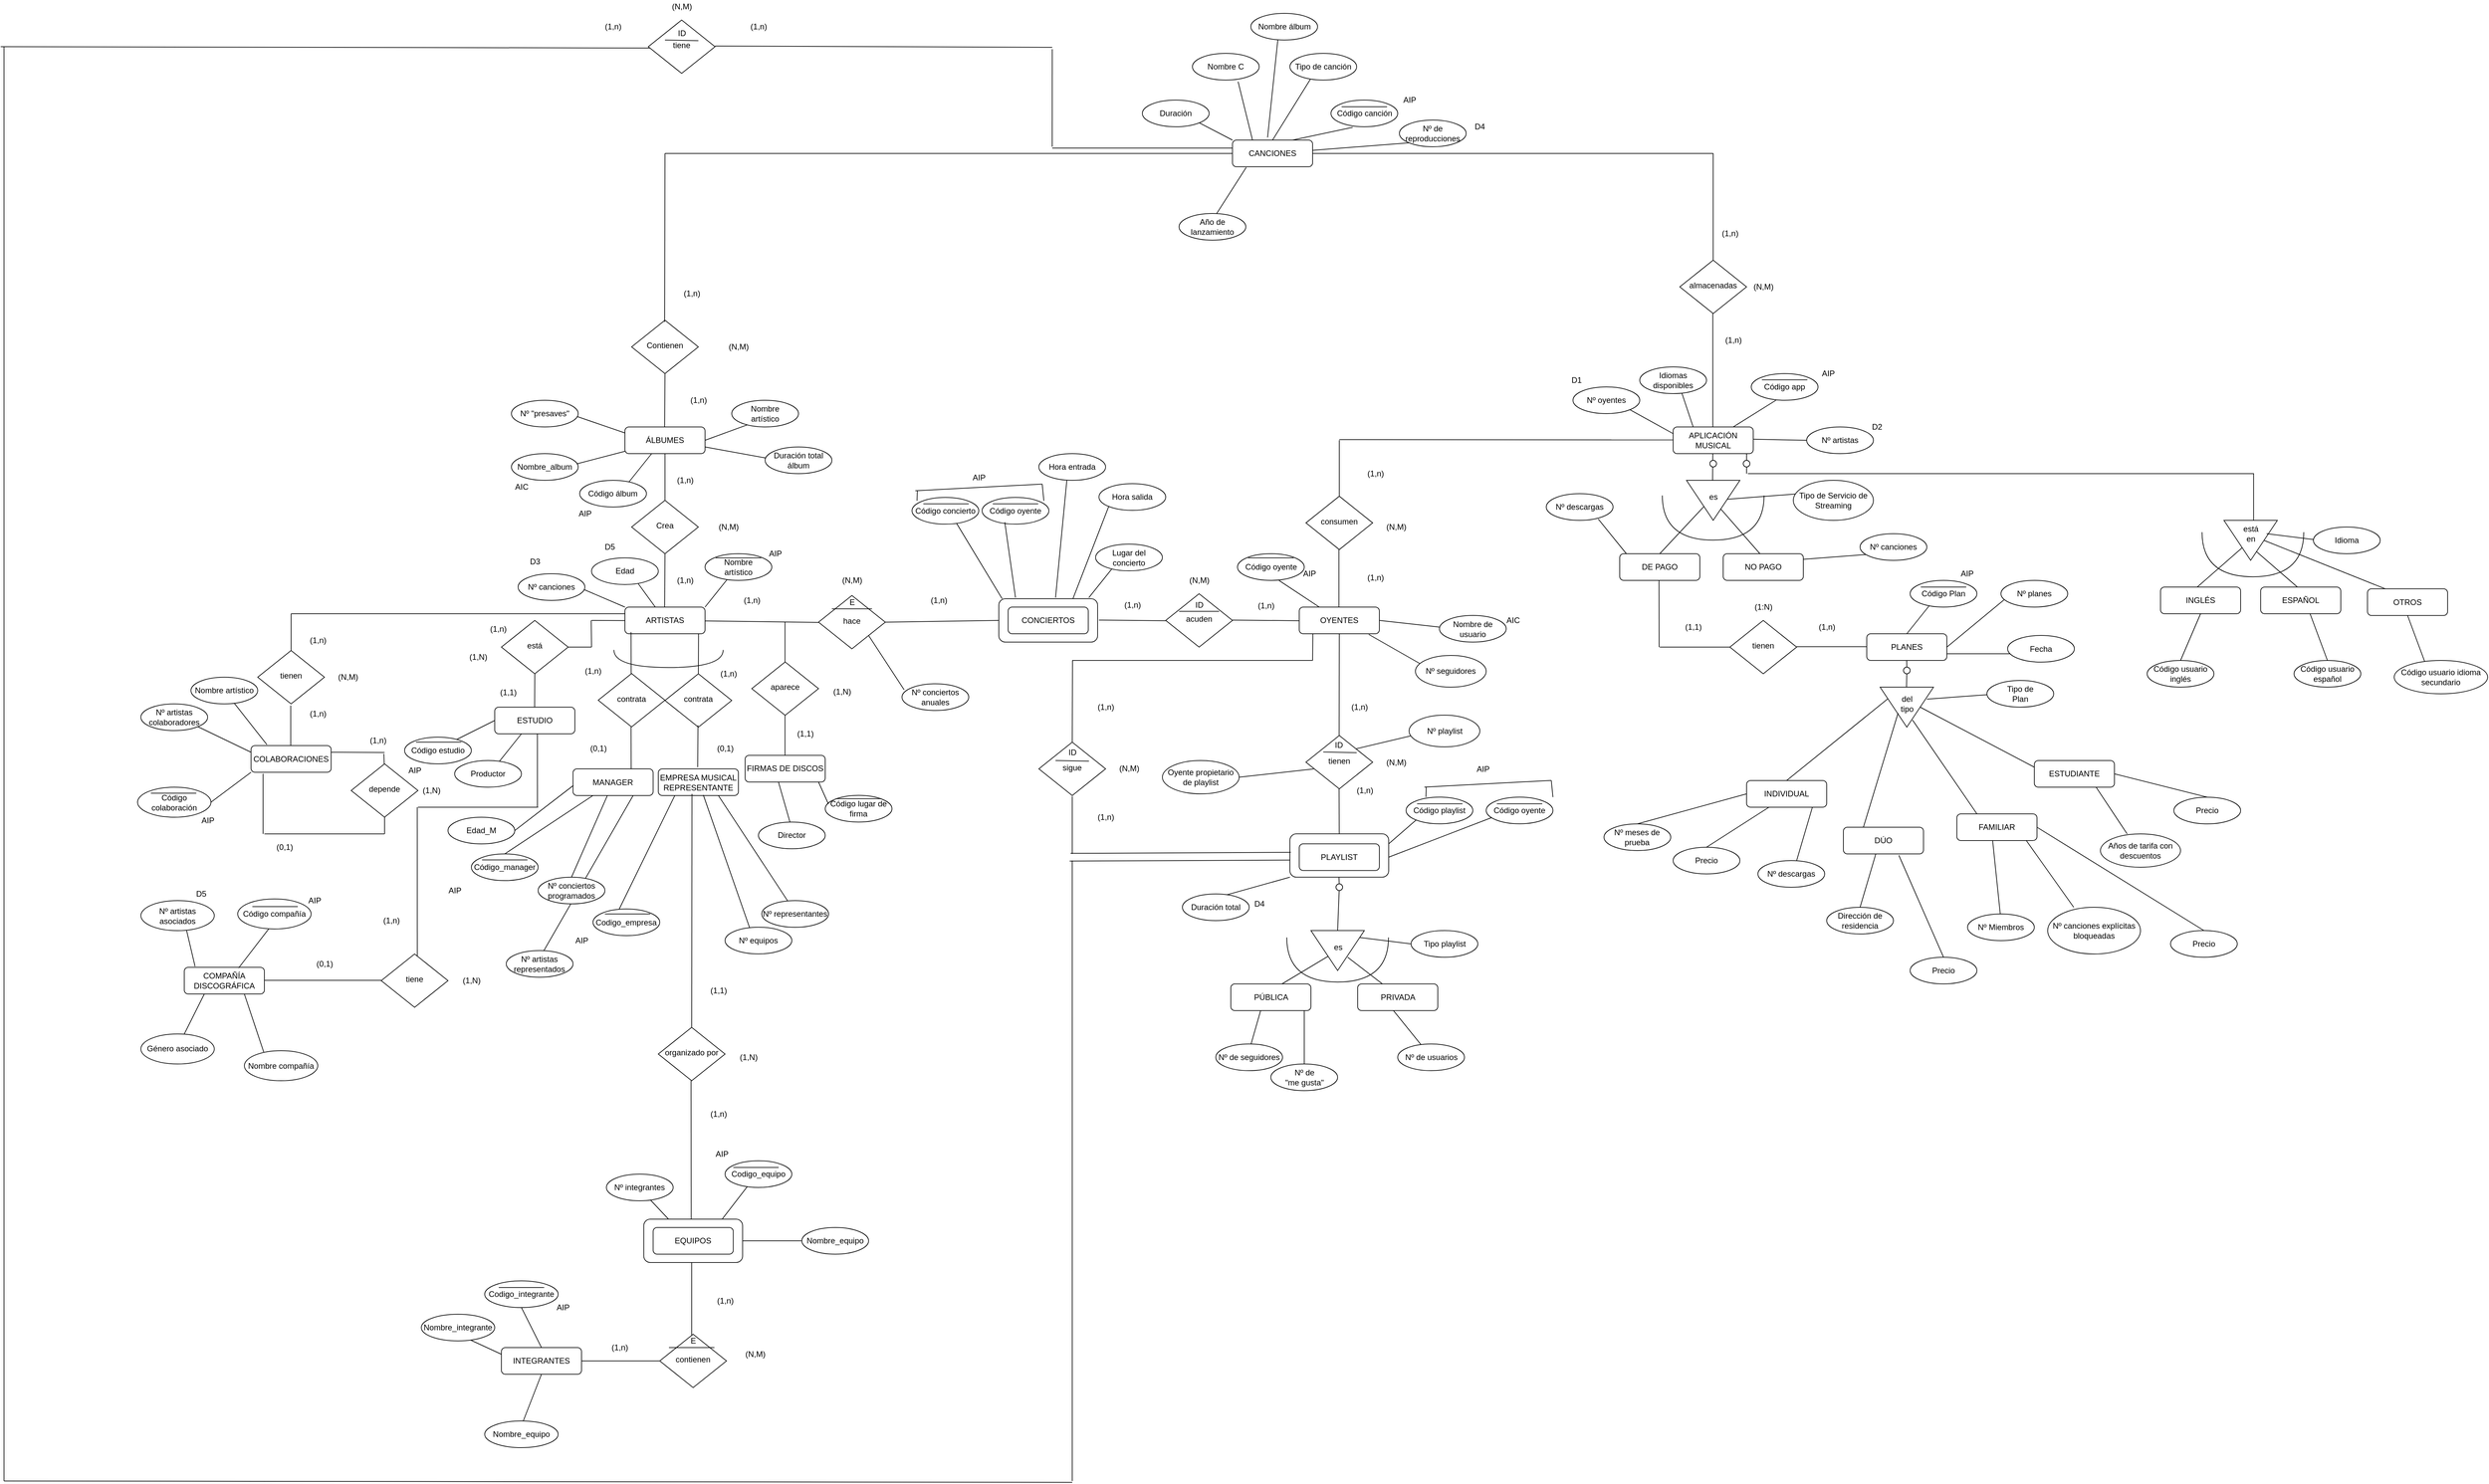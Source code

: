 <mxfile version="18.1.1" type="device"><diagram id="dOOrCuLHPqtHInSHNWZ7" name="Page-1"><mxGraphModel dx="2493" dy="968" grid="1" gridSize="10" guides="1" tooltips="1" connect="1" arrows="1" fold="1" page="0" pageScale="1" pageWidth="827" pageHeight="1169" math="0" shadow="0"><root><mxCell id="0"/><mxCell id="1" parent="0"/><mxCell id="GYGZCbOyVjHxuqNmFp_J-28" value="" style="endArrow=none;html=1;rounded=0;" parent="1" edge="1"><mxGeometry relative="1" as="geometry"><mxPoint x="-770" y="1930" as="sourcePoint"/><mxPoint x="-770" y="2060" as="targetPoint"/></mxGeometry></mxCell><mxCell id="GYGZCbOyVjHxuqNmFp_J-17" value="" style="endArrow=none;html=1;rounded=0;" parent="1" edge="1"><mxGeometry relative="1" as="geometry"><mxPoint x="-770.95" y="1670" as="sourcePoint"/><mxPoint x="-770.69" y="1890" as="targetPoint"/></mxGeometry></mxCell><mxCell id="GYGZCbOyVjHxuqNmFp_J-37" value="" style="rounded=1;whiteSpace=wrap;html=1;fontSize=12;glass=0;strokeWidth=1;shadow=0;" parent="1" vertex="1"><mxGeometry x="-841.74" y="1877.5" width="148" height="65" as="geometry"/></mxCell><mxCell id="mMV82p-e05SGZsrRMc1V-1" value="&lt;font style=&quot;vertical-align: inherit&quot;&gt;&lt;font style=&quot;vertical-align: inherit&quot;&gt;CANCIONES&lt;/font&gt;&lt;/font&gt;" style="rounded=1;whiteSpace=wrap;html=1;fontSize=12;glass=0;strokeWidth=1;shadow=0;" parent="1" vertex="1"><mxGeometry x="40" y="260" width="120" height="40" as="geometry"/></mxCell><mxCell id="mMV82p-e05SGZsrRMc1V-2" value="" style="endArrow=none;html=1;rounded=0;exitX=0.684;exitY=1.059;exitDx=0;exitDy=0;exitPerimeter=0;entryX=0.25;entryY=0;entryDx=0;entryDy=0;" parent="1" source="mMV82p-e05SGZsrRMc1V-3" target="mMV82p-e05SGZsrRMc1V-1" edge="1"><mxGeometry relative="1" as="geometry"><mxPoint x="350" y="190" as="sourcePoint"/><mxPoint x="375" y="260" as="targetPoint"/></mxGeometry></mxCell><mxCell id="mMV82p-e05SGZsrRMc1V-3" value="Nombre C" style="ellipse;whiteSpace=wrap;html=1;align=center;" parent="1" vertex="1"><mxGeometry x="-20" y="130" width="100" height="40" as="geometry"/></mxCell><mxCell id="mMV82p-e05SGZsrRMc1V-4" value="" style="endArrow=none;html=1;rounded=0;exitX=0.314;exitY=0.941;exitDx=0;exitDy=0;exitPerimeter=0;entryX=0.5;entryY=0;entryDx=0;entryDy=0;" parent="1" source="mMV82p-e05SGZsrRMc1V-5" target="mMV82p-e05SGZsrRMc1V-1" edge="1"><mxGeometry relative="1" as="geometry"><mxPoint x="440" y="190" as="sourcePoint"/><mxPoint x="425" y="260" as="targetPoint"/></mxGeometry></mxCell><mxCell id="mMV82p-e05SGZsrRMc1V-5" value="Tipo de canción" style="ellipse;whiteSpace=wrap;html=1;align=center;" parent="1" vertex="1"><mxGeometry x="126" y="130" width="100" height="40" as="geometry"/></mxCell><mxCell id="mMV82p-e05SGZsrRMc1V-6" value="" style="endArrow=none;html=1;rounded=0;entryX=0.75;entryY=0;entryDx=0;entryDy=0;exitX=0.325;exitY=1.021;exitDx=0;exitDy=0;exitPerimeter=0;" parent="1" source="mMV82p-e05SGZsrRMc1V-7" target="mMV82p-e05SGZsrRMc1V-1" edge="1"><mxGeometry relative="1" as="geometry"><mxPoint x="530" y="220" as="sourcePoint"/><mxPoint x="474" y="270" as="targetPoint"/></mxGeometry></mxCell><mxCell id="mMV82p-e05SGZsrRMc1V-7" value="Código canción" style="ellipse;whiteSpace=wrap;html=1;align=center;" parent="1" vertex="1"><mxGeometry x="187.5" y="200" width="100" height="40" as="geometry"/></mxCell><mxCell id="mMV82p-e05SGZsrRMc1V-10" value="" style="endArrow=none;html=1;rounded=0;" parent="1" edge="1"><mxGeometry relative="1" as="geometry"><mxPoint x="271.5" y="210" as="sourcePoint"/><mxPoint x="203.5" y="210" as="targetPoint"/></mxGeometry></mxCell><mxCell id="mMV82p-e05SGZsrRMc1V-11" value="AIP" style="text;html=1;align=center;verticalAlign=middle;resizable=0;points=[];autosize=1;strokeColor=none;fillColor=none;" parent="1" vertex="1"><mxGeometry x="290" y="190" width="30" height="20" as="geometry"/></mxCell><mxCell id="mMV82p-e05SGZsrRMc1V-12" value="" style="endArrow=none;html=1;rounded=0;exitX=1;exitY=1;exitDx=0;exitDy=0;entryX=0;entryY=0;entryDx=0;entryDy=0;" parent="1" source="mMV82p-e05SGZsrRMc1V-13" target="mMV82p-e05SGZsrRMc1V-1" edge="1"><mxGeometry relative="1" as="geometry"><mxPoint x="280.5" y="240" as="sourcePoint"/><mxPoint x="353" y="280" as="targetPoint"/></mxGeometry></mxCell><mxCell id="mMV82p-e05SGZsrRMc1V-13" value="Duración" style="ellipse;whiteSpace=wrap;html=1;align=center;" parent="1" vertex="1"><mxGeometry x="-95" y="200" width="100" height="40" as="geometry"/></mxCell><mxCell id="mMV82p-e05SGZsrRMc1V-14" value="" style="endArrow=none;html=1;rounded=0;exitX=0;exitY=1;exitDx=0;exitDy=0;" parent="1" source="mMV82p-e05SGZsrRMc1V-15" target="mMV82p-e05SGZsrRMc1V-1" edge="1"><mxGeometry relative="1" as="geometry"><mxPoint x="600" y="270" as="sourcePoint"/><mxPoint x="470" y="270" as="targetPoint"/></mxGeometry></mxCell><mxCell id="mMV82p-e05SGZsrRMc1V-15" value="Nº de reproducciones" style="ellipse;whiteSpace=wrap;html=1;align=center;" parent="1" vertex="1"><mxGeometry x="290" y="230" width="100" height="40" as="geometry"/></mxCell><mxCell id="mMV82p-e05SGZsrRMc1V-20" value="" style="endArrow=none;html=1;rounded=0;exitX=1;exitY=0.5;exitDx=0;exitDy=0;" parent="1" source="mMV82p-e05SGZsrRMc1V-1" edge="1"><mxGeometry width="50" height="50" relative="1" as="geometry"><mxPoint x="490" y="290" as="sourcePoint"/><mxPoint x="760" y="280" as="targetPoint"/></mxGeometry></mxCell><mxCell id="mMV82p-e05SGZsrRMc1V-21" value="" style="endArrow=none;html=1;rounded=0;" parent="1" edge="1"><mxGeometry width="50" height="50" relative="1" as="geometry"><mxPoint x="760" y="450" as="sourcePoint"/><mxPoint x="760" y="280" as="targetPoint"/></mxGeometry></mxCell><mxCell id="mMV82p-e05SGZsrRMc1V-22" value="&lt;font style=&quot;vertical-align: inherit&quot;&gt;&lt;font style=&quot;vertical-align: inherit&quot;&gt;almacenadas&lt;/font&gt;&lt;/font&gt;" style="rhombus;whiteSpace=wrap;html=1;shadow=0;fontFamily=Helvetica;fontSize=12;align=center;strokeWidth=1;spacing=6;spacingTop=-4;" parent="1" vertex="1"><mxGeometry x="710" y="440" width="100" height="80" as="geometry"/></mxCell><mxCell id="mMV82p-e05SGZsrRMc1V-23" value="" style="endArrow=none;html=1;rounded=0;" parent="1" edge="1"><mxGeometry width="50" height="50" relative="1" as="geometry"><mxPoint x="759.41" y="690" as="sourcePoint"/><mxPoint x="759.41" y="520" as="targetPoint"/></mxGeometry></mxCell><mxCell id="mMV82p-e05SGZsrRMc1V-24" value="APLICACIÓN MUSICAL" style="rounded=1;whiteSpace=wrap;html=1;fontSize=12;glass=0;strokeWidth=1;shadow=0;" parent="1" vertex="1"><mxGeometry x="700" y="690" width="120" height="40" as="geometry"/></mxCell><mxCell id="mMV82p-e05SGZsrRMc1V-25" value="Código app" style="ellipse;whiteSpace=wrap;html=1;align=center;" parent="1" vertex="1"><mxGeometry x="817" y="610" width="100" height="40" as="geometry"/></mxCell><mxCell id="mMV82p-e05SGZsrRMc1V-26" value="Nº artistas" style="ellipse;whiteSpace=wrap;html=1;align=center;" parent="1" vertex="1"><mxGeometry x="900" y="690" width="100" height="40" as="geometry"/></mxCell><mxCell id="mMV82p-e05SGZsrRMc1V-27" value="D2" style="text;html=1;align=center;verticalAlign=middle;resizable=0;points=[];autosize=1;strokeColor=none;fillColor=none;" parent="1" vertex="1"><mxGeometry x="990" y="680" width="30" height="20" as="geometry"/></mxCell><mxCell id="mMV82p-e05SGZsrRMc1V-28" value="Nº oyentes" style="ellipse;whiteSpace=wrap;html=1;align=center;" parent="1" vertex="1"><mxGeometry x="550" y="630" width="100" height="40" as="geometry"/></mxCell><mxCell id="mMV82p-e05SGZsrRMc1V-29" value="D1" style="text;html=1;align=center;verticalAlign=middle;resizable=0;points=[];autosize=1;strokeColor=none;fillColor=none;" parent="1" vertex="1"><mxGeometry x="540" y="610" width="30" height="20" as="geometry"/></mxCell><mxCell id="mMV82p-e05SGZsrRMc1V-30" value="" style="endArrow=none;html=1;rounded=0;" parent="1" edge="1"><mxGeometry width="50" height="50" relative="1" as="geometry"><mxPoint x="759" y="780" as="sourcePoint"/><mxPoint x="759.41" y="730" as="targetPoint"/></mxGeometry></mxCell><mxCell id="mMV82p-e05SGZsrRMc1V-31" value="" style="ellipse;whiteSpace=wrap;html=1;aspect=fixed;" parent="1" vertex="1"><mxGeometry x="755" y="740" width="10" height="10" as="geometry"/></mxCell><mxCell id="mMV82p-e05SGZsrRMc1V-32" value="" style="triangle;whiteSpace=wrap;html=1;rotation=90;" parent="1" vertex="1"><mxGeometry x="730" y="760" width="60" height="80" as="geometry"/></mxCell><mxCell id="mMV82p-e05SGZsrRMc1V-33" value="es" style="text;html=1;align=center;verticalAlign=middle;resizable=0;points=[];autosize=1;strokeColor=none;fillColor=none;" parent="1" vertex="1"><mxGeometry x="745" y="785" width="30" height="20" as="geometry"/></mxCell><mxCell id="mMV82p-e05SGZsrRMc1V-34" value="" style="endArrow=none;html=1;rounded=0;" parent="1" target="mMV82p-e05SGZsrRMc1V-32" edge="1"><mxGeometry relative="1" as="geometry"><mxPoint x="890" y="790" as="sourcePoint"/><mxPoint x="776.149" y="805.77" as="targetPoint"/></mxGeometry></mxCell><mxCell id="mMV82p-e05SGZsrRMc1V-35" value="Tipo de Servicio de Streaming" style="ellipse;whiteSpace=wrap;html=1;align=center;" parent="1" vertex="1"><mxGeometry x="880" y="770" width="120" height="60" as="geometry"/></mxCell><mxCell id="mMV82p-e05SGZsrRMc1V-36" value="" style="endArrow=none;html=1;rounded=0;" parent="1" target="mMV82p-e05SGZsrRMc1V-32" edge="1"><mxGeometry relative="1" as="geometry"><mxPoint x="830" y="880" as="sourcePoint"/><mxPoint x="775" y="940.0" as="targetPoint"/></mxGeometry></mxCell><mxCell id="mMV82p-e05SGZsrRMc1V-38" value="NO PAGO" style="rounded=1;whiteSpace=wrap;html=1;fontSize=12;glass=0;strokeWidth=1;shadow=0;" parent="1" vertex="1"><mxGeometry x="775" y="880" width="120" height="40" as="geometry"/></mxCell><mxCell id="mMV82p-e05SGZsrRMc1V-39" value="" style="endArrow=none;html=1;rounded=0;entryX=0.655;entryY=0.674;entryDx=0;entryDy=0;entryPerimeter=0;" parent="1" target="mMV82p-e05SGZsrRMc1V-32" edge="1"><mxGeometry relative="1" as="geometry"><mxPoint x="680" y="880" as="sourcePoint"/><mxPoint x="679.999" y="812.766" as="targetPoint"/></mxGeometry></mxCell><mxCell id="mMV82p-e05SGZsrRMc1V-40" value="DE PAGO" style="rounded=1;whiteSpace=wrap;html=1;fontSize=12;glass=0;strokeWidth=1;shadow=0;" parent="1" vertex="1"><mxGeometry x="620" y="880" width="120" height="40" as="geometry"/></mxCell><mxCell id="mMV82p-e05SGZsrRMc1V-41" value="" style="endArrow=none;html=1;rounded=0;entryX=1;entryY=1;entryDx=0;entryDy=0;" parent="1" target="mMV82p-e05SGZsrRMc1V-28" edge="1"><mxGeometry relative="1" as="geometry"><mxPoint x="700" y="700" as="sourcePoint"/><mxPoint x="620" y="670" as="targetPoint"/></mxGeometry></mxCell><mxCell id="mMV82p-e05SGZsrRMc1V-42" value="" style="endArrow=none;html=1;rounded=0;entryX=0.75;entryY=0;entryDx=0;entryDy=0;" parent="1" target="mMV82p-e05SGZsrRMc1V-24" edge="1"><mxGeometry relative="1" as="geometry"><mxPoint x="853.92" y="650" as="sourcePoint"/><mxPoint x="745.001" y="658.378" as="targetPoint"/></mxGeometry></mxCell><mxCell id="mMV82p-e05SGZsrRMc1V-43" value="" style="endArrow=none;html=1;rounded=0;exitX=0;exitY=0.5;exitDx=0;exitDy=0;" parent="1" source="mMV82p-e05SGZsrRMc1V-26" edge="1"><mxGeometry relative="1" as="geometry"><mxPoint x="928.92" y="700" as="sourcePoint"/><mxPoint x="820.001" y="708.378" as="targetPoint"/></mxGeometry></mxCell><mxCell id="mMV82p-e05SGZsrRMc1V-45" value="" style="shape=requiredInterface;html=1;verticalLabelPosition=bottom;sketch=0;rotation=90;" parent="1" vertex="1"><mxGeometry x="726.6" y="750" width="66.8" height="152.38" as="geometry"/></mxCell><mxCell id="mMV82p-e05SGZsrRMc1V-46" value="" style="endArrow=none;html=1;rounded=0;exitX=0.083;exitY=0;exitDx=0;exitDy=0;entryX=0.779;entryY=0.953;entryDx=0;entryDy=0;entryPerimeter=0;exitPerimeter=0;" parent="1" source="mMV82p-e05SGZsrRMc1V-40" target="mMV82p-e05SGZsrRMc1V-47" edge="1"><mxGeometry relative="1" as="geometry"><mxPoint x="620" y="915.77" as="sourcePoint"/><mxPoint x="540" y="890" as="targetPoint"/></mxGeometry></mxCell><mxCell id="mMV82p-e05SGZsrRMc1V-47" value="Nº descargas" style="ellipse;whiteSpace=wrap;html=1;align=center;" parent="1" vertex="1"><mxGeometry x="510" y="790" width="100" height="40" as="geometry"/></mxCell><mxCell id="mMV82p-e05SGZsrRMc1V-49" value="Nº planes" style="ellipse;whiteSpace=wrap;html=1;align=center;" parent="1" vertex="1"><mxGeometry x="1191" y="920" width="100" height="40" as="geometry"/></mxCell><mxCell id="mMV82p-e05SGZsrRMc1V-51" value="" style="endArrow=none;html=1;rounded=0;" parent="1" edge="1"><mxGeometry relative="1" as="geometry"><mxPoint x="1004.46" y="880" as="sourcePoint"/><mxPoint x="895.541" y="888.378" as="targetPoint"/></mxGeometry></mxCell><mxCell id="mMV82p-e05SGZsrRMc1V-52" value="Nº canciones" style="ellipse;whiteSpace=wrap;html=1;align=center;" parent="1" vertex="1"><mxGeometry x="980" y="850" width="100" height="40" as="geometry"/></mxCell><mxCell id="mMV82p-e05SGZsrRMc1V-54" value="" style="endArrow=none;html=1;rounded=0;" parent="1" edge="1"><mxGeometry width="50" height="50" relative="1" as="geometry"><mxPoint x="679" y="1020" as="sourcePoint"/><mxPoint x="678.82" y="920" as="targetPoint"/></mxGeometry></mxCell><mxCell id="mMV82p-e05SGZsrRMc1V-55" value="" style="endArrow=none;html=1;rounded=0;exitX=1;exitY=0.5;exitDx=0;exitDy=0;" parent="1" edge="1"><mxGeometry width="50" height="50" relative="1" as="geometry"><mxPoint x="680.0" y="1020" as="sourcePoint"/><mxPoint x="790" y="1020" as="targetPoint"/></mxGeometry></mxCell><mxCell id="mMV82p-e05SGZsrRMc1V-56" value="tienen" style="rhombus;whiteSpace=wrap;html=1;shadow=0;fontFamily=Helvetica;fontSize=12;align=center;strokeWidth=1;spacing=6;spacingTop=-4;" parent="1" vertex="1"><mxGeometry x="785" y="980" width="100" height="80" as="geometry"/></mxCell><mxCell id="mMV82p-e05SGZsrRMc1V-57" value="" style="endArrow=none;html=1;rounded=0;exitX=1;exitY=0.5;exitDx=0;exitDy=0;" parent="1" edge="1"><mxGeometry width="50" height="50" relative="1" as="geometry"><mxPoint x="885.0" y="1019.41" as="sourcePoint"/><mxPoint x="995" y="1019.41" as="targetPoint"/></mxGeometry></mxCell><mxCell id="mMV82p-e05SGZsrRMc1V-58" value="PLANES" style="rounded=1;whiteSpace=wrap;html=1;fontSize=12;glass=0;strokeWidth=1;shadow=0;" parent="1" vertex="1"><mxGeometry x="990" y="1000" width="120" height="40" as="geometry"/></mxCell><mxCell id="mMV82p-e05SGZsrRMc1V-59" value="" style="endArrow=none;html=1;rounded=0;entryX=0.288;entryY=0.852;entryDx=0;entryDy=0;entryPerimeter=0;exitX=0.5;exitY=0;exitDx=0;exitDy=0;" parent="1" source="mMV82p-e05SGZsrRMc1V-82" target="mMV82p-e05SGZsrRMc1V-67" edge="1"><mxGeometry relative="1" as="geometry"><mxPoint x="954" y="1212" as="sourcePoint"/><mxPoint x="1020" y="1100" as="targetPoint"/></mxGeometry></mxCell><mxCell id="mMV82p-e05SGZsrRMc1V-60" value="" style="endArrow=none;html=1;rounded=0;startArrow=none;" parent="1" source="mMV82p-e05SGZsrRMc1V-64" edge="1"><mxGeometry width="50" height="50" relative="1" as="geometry"><mxPoint x="1049.41" y="1090" as="sourcePoint"/><mxPoint x="1049.82" y="1040" as="targetPoint"/></mxGeometry></mxCell><mxCell id="mMV82p-e05SGZsrRMc1V-64" value="" style="ellipse;whiteSpace=wrap;html=1;aspect=fixed;" parent="1" vertex="1"><mxGeometry x="1045" y="1050" width="10" height="10" as="geometry"/></mxCell><mxCell id="mMV82p-e05SGZsrRMc1V-65" value="" style="endArrow=none;html=1;rounded=0;" parent="1" target="mMV82p-e05SGZsrRMc1V-64" edge="1"><mxGeometry width="50" height="50" relative="1" as="geometry"><mxPoint x="1049.41" y="1090" as="sourcePoint"/><mxPoint x="1049.82" y="1040" as="targetPoint"/></mxGeometry></mxCell><mxCell id="mMV82p-e05SGZsrRMc1V-67" value="" style="triangle;whiteSpace=wrap;html=1;rotation=90;" parent="1" vertex="1"><mxGeometry x="1020" y="1070" width="60" height="80" as="geometry"/></mxCell><mxCell id="mMV82p-e05SGZsrRMc1V-68" value="del&lt;br&gt;tipo" style="text;html=1;align=center;verticalAlign=middle;resizable=0;points=[];autosize=1;strokeColor=none;fillColor=none;" parent="1" vertex="1"><mxGeometry x="1035" y="1090" width="30" height="30" as="geometry"/></mxCell><mxCell id="mMV82p-e05SGZsrRMc1V-69" value="" style="endArrow=none;html=1;rounded=0;" parent="1" edge="1"><mxGeometry relative="1" as="geometry"><mxPoint x="1188.92" y="1090" as="sourcePoint"/><mxPoint x="1080" y="1098" as="targetPoint"/></mxGeometry></mxCell><mxCell id="mMV82p-e05SGZsrRMc1V-70" value="Tipo de&lt;br&gt;Plan" style="ellipse;whiteSpace=wrap;html=1;align=center;" parent="1" vertex="1"><mxGeometry x="1170" y="1070" width="100" height="40" as="geometry"/></mxCell><mxCell id="mMV82p-e05SGZsrRMc1V-76" value="" style="endArrow=none;html=1;rounded=0;entryX=1;entryY=0.5;entryDx=0;entryDy=0;exitX=0.045;exitY=0.732;exitDx=0;exitDy=0;exitPerimeter=0;" parent="1" source="mMV82p-e05SGZsrRMc1V-49" target="mMV82p-e05SGZsrRMc1V-58" edge="1"><mxGeometry relative="1" as="geometry"><mxPoint x="1163.92" y="960" as="sourcePoint"/><mxPoint x="1055.001" y="968.378" as="targetPoint"/></mxGeometry></mxCell><mxCell id="mMV82p-e05SGZsrRMc1V-78" value="" style="endArrow=none;html=1;rounded=0;entryX=1;entryY=0.5;entryDx=0;entryDy=0;" parent="1" edge="1"><mxGeometry relative="1" as="geometry"><mxPoint x="1090" y="950" as="sourcePoint"/><mxPoint x="1050" y="1000" as="targetPoint"/></mxGeometry></mxCell><mxCell id="mMV82p-e05SGZsrRMc1V-79" value="Código Plan" style="ellipse;whiteSpace=wrap;html=1;align=center;" parent="1" vertex="1"><mxGeometry x="1055" y="920" width="100" height="40" as="geometry"/></mxCell><mxCell id="mMV82p-e05SGZsrRMc1V-80" value="" style="endArrow=none;html=1;rounded=0;" parent="1" edge="1"><mxGeometry relative="1" as="geometry"><mxPoint x="1139" y="930.0" as="sourcePoint"/><mxPoint x="1071" y="930.0" as="targetPoint"/></mxGeometry></mxCell><mxCell id="mMV82p-e05SGZsrRMc1V-81" value="AIP" style="text;html=1;align=center;verticalAlign=middle;resizable=0;points=[];autosize=1;strokeColor=none;fillColor=none;" parent="1" vertex="1"><mxGeometry x="1125" y="900" width="30" height="20" as="geometry"/></mxCell><mxCell id="mMV82p-e05SGZsrRMc1V-82" value="INDIVIDUAL" style="rounded=1;whiteSpace=wrap;html=1;fontSize=12;glass=0;strokeWidth=1;shadow=0;" parent="1" vertex="1"><mxGeometry x="810" y="1220" width="120" height="40" as="geometry"/></mxCell><mxCell id="mMV82p-e05SGZsrRMc1V-84" value="DÚO" style="rounded=1;whiteSpace=wrap;html=1;fontSize=12;glass=0;strokeWidth=1;shadow=0;" parent="1" vertex="1"><mxGeometry x="955" y="1290" width="120" height="40" as="geometry"/></mxCell><mxCell id="mMV82p-e05SGZsrRMc1V-85" value="FAMILIAR" style="rounded=1;whiteSpace=wrap;html=1;fontSize=12;glass=0;strokeWidth=1;shadow=0;" parent="1" vertex="1"><mxGeometry x="1125" y="1270" width="120" height="40" as="geometry"/></mxCell><mxCell id="mMV82p-e05SGZsrRMc1V-86" value="ESTUDIANTE" style="rounded=1;whiteSpace=wrap;html=1;fontSize=12;glass=0;strokeWidth=1;shadow=0;" parent="1" vertex="1"><mxGeometry x="1241" y="1190" width="120" height="40" as="geometry"/></mxCell><mxCell id="mMV82p-e05SGZsrRMc1V-87" value="" style="endArrow=none;html=1;rounded=0;exitX=0.25;exitY=0;exitDx=0;exitDy=0;entryX=0.649;entryY=0.664;entryDx=0;entryDy=0;entryPerimeter=0;" parent="1" source="mMV82p-e05SGZsrRMc1V-84" target="mMV82p-e05SGZsrRMc1V-67" edge="1"><mxGeometry width="50" height="50" relative="1" as="geometry"><mxPoint x="985" y="1169" as="sourcePoint"/><mxPoint x="1035" y="1119" as="targetPoint"/></mxGeometry></mxCell><mxCell id="mMV82p-e05SGZsrRMc1V-88" value="" style="endArrow=none;html=1;rounded=0;exitX=0;exitY=0.25;exitDx=0;exitDy=0;entryX=0.5;entryY=0;entryDx=0;entryDy=0;" parent="1" source="mMV82p-e05SGZsrRMc1V-86" target="mMV82p-e05SGZsrRMc1V-67" edge="1"><mxGeometry width="50" height="50" relative="1" as="geometry"><mxPoint x="1100" y="1190" as="sourcePoint"/><mxPoint x="1150" y="1140" as="targetPoint"/></mxGeometry></mxCell><mxCell id="mMV82p-e05SGZsrRMc1V-89" value="" style="endArrow=none;html=1;rounded=0;exitX=0.25;exitY=0;exitDx=0;exitDy=0;entryX=0.822;entryY=0.393;entryDx=0;entryDy=0;entryPerimeter=0;" parent="1" source="mMV82p-e05SGZsrRMc1V-85" target="mMV82p-e05SGZsrRMc1V-67" edge="1"><mxGeometry width="50" height="50" relative="1" as="geometry"><mxPoint x="1055" y="1230" as="sourcePoint"/><mxPoint x="1105" y="1180" as="targetPoint"/></mxGeometry></mxCell><mxCell id="mMV82p-e05SGZsrRMc1V-90" value="" style="endArrow=none;html=1;rounded=0;entryX=0.822;entryY=0.393;entryDx=0;entryDy=0;entryPerimeter=0;" parent="1" edge="1"><mxGeometry width="50" height="50" relative="1" as="geometry"><mxPoint x="980" y="1410" as="sourcePoint"/><mxPoint x="1003.56" y="1330.0" as="targetPoint"/></mxGeometry></mxCell><mxCell id="mMV82p-e05SGZsrRMc1V-91" value="Dirección de residencia" style="ellipse;whiteSpace=wrap;html=1;align=center;" parent="1" vertex="1"><mxGeometry x="930" y="1410" width="100" height="40" as="geometry"/></mxCell><mxCell id="mMV82p-e05SGZsrRMc1V-92" value="" style="endArrow=none;html=1;rounded=0;entryX=0.822;entryY=0.393;entryDx=0;entryDy=0;entryPerimeter=0;" parent="1" edge="1"><mxGeometry width="50" height="50" relative="1" as="geometry"><mxPoint x="1380" y="1300" as="sourcePoint"/><mxPoint x="1333.56" y="1230" as="targetPoint"/></mxGeometry></mxCell><mxCell id="mMV82p-e05SGZsrRMc1V-93" value="Años de tarifa con descuentos" style="ellipse;whiteSpace=wrap;html=1;align=center;" parent="1" vertex="1"><mxGeometry x="1340" y="1300" width="120" height="50" as="geometry"/></mxCell><mxCell id="mMV82p-e05SGZsrRMc1V-94" value="" style="endArrow=none;html=1;rounded=0;entryX=0.822;entryY=0.393;entryDx=0;entryDy=0;entryPerimeter=0;" parent="1" edge="1"><mxGeometry width="50" height="50" relative="1" as="geometry"><mxPoint x="1190" y="1420" as="sourcePoint"/><mxPoint x="1178.56" y="1310" as="targetPoint"/></mxGeometry></mxCell><mxCell id="mMV82p-e05SGZsrRMc1V-95" value="Nº Miembros" style="ellipse;whiteSpace=wrap;html=1;align=center;" parent="1" vertex="1"><mxGeometry x="1141" y="1420" width="100" height="40" as="geometry"/></mxCell><mxCell id="mMV82p-e05SGZsrRMc1V-96" value="" style="endArrow=none;html=1;rounded=0;entryX=0.822;entryY=0.393;entryDx=0;entryDy=0;entryPerimeter=0;exitX=0.5;exitY=0;exitDx=0;exitDy=0;" parent="1" source="mMV82p-e05SGZsrRMc1V-97" edge="1"><mxGeometry width="50" height="50" relative="1" as="geometry"><mxPoint x="820" y="1340" as="sourcePoint"/><mxPoint x="843.56" y="1260" as="targetPoint"/></mxGeometry></mxCell><mxCell id="mMV82p-e05SGZsrRMc1V-97" value="Precio" style="ellipse;whiteSpace=wrap;html=1;align=center;" parent="1" vertex="1"><mxGeometry x="700" y="1320" width="100" height="40" as="geometry"/></mxCell><mxCell id="mMV82p-e05SGZsrRMc1V-98" value="" style="endArrow=none;html=1;rounded=0;entryX=0.822;entryY=0.393;entryDx=0;entryDy=0;entryPerimeter=0;" parent="1" edge="1"><mxGeometry width="50" height="50" relative="1" as="geometry"><mxPoint x="1300" y="1410" as="sourcePoint"/><mxPoint x="1229" y="1310" as="targetPoint"/></mxGeometry></mxCell><mxCell id="mMV82p-e05SGZsrRMc1V-99" value="Nº canciones explícitas bloqueadas" style="ellipse;whiteSpace=wrap;html=1;align=center;" parent="1" vertex="1"><mxGeometry x="1261" y="1410" width="139" height="70" as="geometry"/></mxCell><mxCell id="mMV82p-e05SGZsrRMc1V-100" value="" style="endArrow=none;html=1;rounded=0;entryX=0.822;entryY=0.393;entryDx=0;entryDy=0;entryPerimeter=0;" parent="1" edge="1"><mxGeometry width="50" height="50" relative="1" as="geometry"><mxPoint x="885" y="1340" as="sourcePoint"/><mxPoint x="908.56" y="1260" as="targetPoint"/></mxGeometry></mxCell><mxCell id="mMV82p-e05SGZsrRMc1V-101" value="Nº descargas" style="ellipse;whiteSpace=wrap;html=1;align=center;" parent="1" vertex="1"><mxGeometry x="827" y="1340" width="100" height="40" as="geometry"/></mxCell><mxCell id="mMV82p-e05SGZsrRMc1V-102" value="" style="endArrow=none;html=1;rounded=0;startArrow=none;" parent="1" source="xtMHS-WDGc11ZB0wlu52-1" edge="1"><mxGeometry width="50" height="50" relative="1" as="geometry"><mxPoint x="810" y="760" as="sourcePoint"/><mxPoint x="810" y="730" as="targetPoint"/></mxGeometry></mxCell><mxCell id="mMV82p-e05SGZsrRMc1V-103" value="" style="endArrow=none;html=1;rounded=0;" parent="1" edge="1"><mxGeometry width="50" height="50" relative="1" as="geometry"><mxPoint x="812" y="760" as="sourcePoint"/><mxPoint x="1570" y="760" as="targetPoint"/></mxGeometry></mxCell><mxCell id="mMV82p-e05SGZsrRMc1V-104" value="" style="endArrow=none;html=1;rounded=0;" parent="1" edge="1"><mxGeometry width="50" height="50" relative="1" as="geometry"><mxPoint x="1569.41" y="830" as="sourcePoint"/><mxPoint x="1569.41" y="760" as="targetPoint"/></mxGeometry></mxCell><mxCell id="mMV82p-e05SGZsrRMc1V-106" value="" style="triangle;whiteSpace=wrap;html=1;rotation=90;" parent="1" vertex="1"><mxGeometry x="1535" y="820" width="60" height="80" as="geometry"/></mxCell><mxCell id="mMV82p-e05SGZsrRMc1V-107" value="está&lt;br&gt;en" style="text;html=1;align=center;verticalAlign=middle;resizable=0;points=[];autosize=1;strokeColor=none;fillColor=none;" parent="1" vertex="1"><mxGeometry x="1545" y="835" width="40" height="30" as="geometry"/></mxCell><mxCell id="mMV82p-e05SGZsrRMc1V-108" value="" style="endArrow=none;html=1;rounded=0;entryX=0.72;entryY=1.025;entryDx=0;entryDy=0;entryPerimeter=0;" parent="1" edge="1"><mxGeometry relative="1" as="geometry"><mxPoint x="1669" y="860" as="sourcePoint"/><mxPoint x="1589" y="850" as="targetPoint"/></mxGeometry></mxCell><mxCell id="mMV82p-e05SGZsrRMc1V-109" value="Idioma" style="ellipse;whiteSpace=wrap;html=1;align=center;" parent="1" vertex="1"><mxGeometry x="1659" y="840" width="100" height="40" as="geometry"/></mxCell><mxCell id="mMV82p-e05SGZsrRMc1V-110" value="" style="endArrow=none;html=1;rounded=0;entryX=0.777;entryY=0.394;entryDx=0;entryDy=0;entryPerimeter=0;" parent="1" target="mMV82p-e05SGZsrRMc1V-106" edge="1"><mxGeometry relative="1" as="geometry"><mxPoint x="1635" y="930" as="sourcePoint"/><mxPoint x="1579" y="880" as="targetPoint"/></mxGeometry></mxCell><mxCell id="mMV82p-e05SGZsrRMc1V-111" value="" style="endArrow=none;html=1;rounded=0;" parent="1" target="mMV82p-e05SGZsrRMc1V-106" edge="1"><mxGeometry relative="1" as="geometry"><mxPoint x="1485" y="930" as="sourcePoint"/><mxPoint x="1515" y="880" as="targetPoint"/></mxGeometry></mxCell><mxCell id="mMV82p-e05SGZsrRMc1V-112" value="" style="shape=requiredInterface;html=1;verticalLabelPosition=bottom;sketch=0;rotation=90;" parent="1" vertex="1"><mxGeometry x="1535.0" y="805" width="66.8" height="152.38" as="geometry"/></mxCell><mxCell id="mMV82p-e05SGZsrRMc1V-113" value="INGLÉS" style="rounded=1;whiteSpace=wrap;html=1;fontSize=12;glass=0;strokeWidth=1;shadow=0;" parent="1" vertex="1"><mxGeometry x="1430" y="930" width="120" height="40" as="geometry"/></mxCell><mxCell id="mMV82p-e05SGZsrRMc1V-114" value="ESPAÑOL" style="rounded=1;whiteSpace=wrap;html=1;fontSize=12;glass=0;strokeWidth=1;shadow=0;" parent="1" vertex="1"><mxGeometry x="1580" y="930" width="120" height="40" as="geometry"/></mxCell><mxCell id="mMV82p-e05SGZsrRMc1V-126" value="" style="endArrow=none;html=1;rounded=0;" parent="1" edge="1"><mxGeometry width="50" height="50" relative="1" as="geometry"><mxPoint x="1460" y="1040" as="sourcePoint"/><mxPoint x="1490" y="970" as="targetPoint"/></mxGeometry></mxCell><mxCell id="mMV82p-e05SGZsrRMc1V-127" value="Código usuario inglés" style="ellipse;whiteSpace=wrap;html=1;align=center;" parent="1" vertex="1"><mxGeometry x="1410" y="1040" width="100" height="40" as="geometry"/></mxCell><mxCell id="mMV82p-e05SGZsrRMc1V-128" value="Código usuario español" style="ellipse;whiteSpace=wrap;html=1;align=center;" parent="1" vertex="1"><mxGeometry x="1630" y="1040" width="100" height="40" as="geometry"/></mxCell><mxCell id="mMV82p-e05SGZsrRMc1V-129" value="" style="endArrow=none;html=1;rounded=0;exitX=0.5;exitY=0;exitDx=0;exitDy=0;" parent="1" source="mMV82p-e05SGZsrRMc1V-128" edge="1"><mxGeometry width="50" height="50" relative="1" as="geometry"><mxPoint x="1624" y="1040" as="sourcePoint"/><mxPoint x="1654" y="970" as="targetPoint"/></mxGeometry></mxCell><mxCell id="mMV82p-e05SGZsrRMc1V-130" value="" style="endArrow=none;html=1;rounded=0;" parent="1" edge="1"><mxGeometry relative="1" as="geometry"><mxPoint x="901" y="619.41" as="sourcePoint"/><mxPoint x="833" y="619.41" as="targetPoint"/></mxGeometry></mxCell><mxCell id="mMV82p-e05SGZsrRMc1V-131" value="AIP" style="text;html=1;align=center;verticalAlign=middle;resizable=0;points=[];autosize=1;strokeColor=none;fillColor=none;" parent="1" vertex="1"><mxGeometry x="917" y="600" width="30" height="20" as="geometry"/></mxCell><mxCell id="mMV82p-e05SGZsrRMc1V-133" value="" style="endArrow=none;html=1;rounded=0;exitX=0.25;exitY=0;exitDx=0;exitDy=0;" parent="1" source="mMV82p-e05SGZsrRMc1V-24" edge="1"><mxGeometry relative="1" as="geometry"><mxPoint x="730" y="665.77" as="sourcePoint"/><mxPoint x="710" y="630" as="targetPoint"/></mxGeometry></mxCell><mxCell id="mMV82p-e05SGZsrRMc1V-134" value="Idiomas disponibles" style="ellipse;whiteSpace=wrap;html=1;align=center;" parent="1" vertex="1"><mxGeometry x="650" y="600" width="100" height="40" as="geometry"/></mxCell><mxCell id="mMV82p-e05SGZsrRMc1V-135" value="" style="endArrow=none;html=1;rounded=0;" parent="1" edge="1"><mxGeometry width="50" height="50" relative="1" as="geometry"><mxPoint x="200" y="709" as="sourcePoint"/><mxPoint x="700" y="709.41" as="targetPoint"/></mxGeometry></mxCell><mxCell id="mMV82p-e05SGZsrRMc1V-136" value="" style="endArrow=none;html=1;rounded=0;" parent="1" edge="1"><mxGeometry width="50" height="50" relative="1" as="geometry"><mxPoint x="200" y="800" as="sourcePoint"/><mxPoint x="200" y="710" as="targetPoint"/></mxGeometry></mxCell><mxCell id="mMV82p-e05SGZsrRMc1V-137" value="consumen" style="rhombus;whiteSpace=wrap;html=1;shadow=0;fontFamily=Helvetica;fontSize=12;align=center;strokeWidth=1;spacing=6;spacingTop=-4;" parent="1" vertex="1"><mxGeometry x="150" y="793.81" width="100" height="80" as="geometry"/></mxCell><mxCell id="mMV82p-e05SGZsrRMc1V-138" value="" style="endArrow=none;html=1;rounded=0;" parent="1" edge="1"><mxGeometry width="50" height="50" relative="1" as="geometry"><mxPoint x="199.41" y="963.81" as="sourcePoint"/><mxPoint x="199.41" y="873.81" as="targetPoint"/></mxGeometry></mxCell><mxCell id="mMV82p-e05SGZsrRMc1V-139" value="(1,n)" style="text;html=1;align=center;verticalAlign=middle;resizable=0;points=[];autosize=1;strokeColor=none;fillColor=none;" parent="1" vertex="1"><mxGeometry x="770" y="550" width="40" height="20" as="geometry"/></mxCell><mxCell id="mMV82p-e05SGZsrRMc1V-140" value="(1,n)" style="text;html=1;align=center;verticalAlign=middle;resizable=0;points=[];autosize=1;strokeColor=none;fillColor=none;" parent="1" vertex="1"><mxGeometry x="765" y="390" width="40" height="20" as="geometry"/></mxCell><mxCell id="mMV82p-e05SGZsrRMc1V-141" value="(N,M)" style="text;html=1;align=center;verticalAlign=middle;resizable=0;points=[];autosize=1;strokeColor=none;fillColor=none;" parent="1" vertex="1"><mxGeometry x="810" y="470" width="50" height="20" as="geometry"/></mxCell><mxCell id="mMV82p-e05SGZsrRMc1V-143" value="(1,n)" style="text;html=1;align=center;verticalAlign=middle;resizable=0;points=[];autosize=1;strokeColor=none;fillColor=none;" parent="1" vertex="1"><mxGeometry x="910" y="980" width="40" height="20" as="geometry"/></mxCell><mxCell id="mMV82p-e05SGZsrRMc1V-144" value="(1,1)" style="text;html=1;align=center;verticalAlign=middle;resizable=0;points=[];autosize=1;strokeColor=none;fillColor=none;" parent="1" vertex="1"><mxGeometry x="710" y="980" width="40" height="20" as="geometry"/></mxCell><mxCell id="mMV82p-e05SGZsrRMc1V-145" value="(1:N)" style="text;html=1;align=center;verticalAlign=middle;resizable=0;points=[];autosize=1;strokeColor=none;fillColor=none;" parent="1" vertex="1"><mxGeometry x="815" y="950" width="40" height="20" as="geometry"/></mxCell><mxCell id="mMV82p-e05SGZsrRMc1V-146" value="OYENTES" style="rounded=1;whiteSpace=wrap;html=1;fontSize=12;glass=0;strokeWidth=1;shadow=0;" parent="1" vertex="1"><mxGeometry x="140" y="960" width="120" height="40" as="geometry"/></mxCell><mxCell id="mMV82p-e05SGZsrRMc1V-147" value="&lt;font style=&quot;vertical-align: inherit&quot;&gt;&lt;font style=&quot;vertical-align: inherit&quot;&gt;acuden&lt;/font&gt;&lt;/font&gt;" style="rhombus;whiteSpace=wrap;html=1;shadow=0;fontFamily=Helvetica;fontSize=12;align=center;strokeWidth=1;spacing=6;spacingTop=-4;" parent="1" vertex="1"><mxGeometry x="-60" y="940.0" width="100" height="80" as="geometry"/></mxCell><mxCell id="mMV82p-e05SGZsrRMc1V-148" value="" style="rounded=1;whiteSpace=wrap;html=1;fontSize=12;glass=0;strokeWidth=1;shadow=0;" parent="1" vertex="1"><mxGeometry x="-310" y="947.5" width="148" height="65" as="geometry"/></mxCell><mxCell id="mMV82p-e05SGZsrRMc1V-149" value="&lt;font style=&quot;vertical-align: inherit&quot;&gt;&lt;font style=&quot;vertical-align: inherit&quot;&gt;CONCIERTOS&lt;/font&gt;&lt;/font&gt;" style="rounded=1;whiteSpace=wrap;html=1;fontSize=12;glass=0;strokeWidth=1;shadow=0;" parent="1" vertex="1"><mxGeometry x="-296" y="960.0" width="120" height="40" as="geometry"/></mxCell><mxCell id="mMV82p-e05SGZsrRMc1V-150" value="" style="endArrow=none;html=1;rounded=0;entryX=0;entryY=0.5;entryDx=0;entryDy=0;" parent="1" edge="1"><mxGeometry relative="1" as="geometry"><mxPoint x="-160" y="979.5" as="sourcePoint"/><mxPoint x="-60" y="980.44" as="targetPoint"/></mxGeometry></mxCell><mxCell id="mMV82p-e05SGZsrRMc1V-151" value="" style="endArrow=none;html=1;rounded=0;entryX=0;entryY=0.5;entryDx=0;entryDy=0;" parent="1" edge="1"><mxGeometry relative="1" as="geometry"><mxPoint x="40" y="979.5" as="sourcePoint"/><mxPoint x="140" y="980.44" as="targetPoint"/></mxGeometry></mxCell><mxCell id="mMV82p-e05SGZsrRMc1V-153" value="(1,n)" style="text;html=1;align=center;verticalAlign=middle;resizable=0;points=[];autosize=1;strokeColor=none;fillColor=none;" parent="1" vertex="1"><mxGeometry x="70" y="947.5" width="40" height="20" as="geometry"/></mxCell><mxCell id="mMV82p-e05SGZsrRMc1V-154" value="(1,n)" style="text;html=1;align=center;verticalAlign=middle;resizable=0;points=[];autosize=1;strokeColor=none;fillColor=none;" parent="1" vertex="1"><mxGeometry x="-130" y="947.38" width="40" height="20" as="geometry"/></mxCell><mxCell id="mMV82p-e05SGZsrRMc1V-155" value="" style="endArrow=none;html=1;rounded=0;" parent="1" edge="1"><mxGeometry relative="1" as="geometry"><mxPoint x="20" y="966.38" as="sourcePoint"/><mxPoint x="-40" y="966.38" as="targetPoint"/></mxGeometry></mxCell><mxCell id="mMV82p-e05SGZsrRMc1V-156" value="ID" style="text;html=1;align=center;verticalAlign=middle;resizable=0;points=[];autosize=1;strokeColor=none;fillColor=none;" parent="1" vertex="1"><mxGeometry x="-25" y="947.38" width="30" height="20" as="geometry"/></mxCell><mxCell id="mMV82p-e05SGZsrRMc1V-157" value="(N,M)" style="text;html=1;align=center;verticalAlign=middle;resizable=0;points=[];autosize=1;strokeColor=none;fillColor=none;" parent="1" vertex="1"><mxGeometry x="-35" y="910" width="50" height="20" as="geometry"/></mxCell><mxCell id="mMV82p-e05SGZsrRMc1V-161" value="" style="endArrow=none;html=1;rounded=0;entryX=1;entryY=0.5;entryDx=0;entryDy=0;" parent="1" target="mMV82p-e05SGZsrRMc1V-146" edge="1"><mxGeometry relative="1" as="geometry"><mxPoint x="350" y="990" as="sourcePoint"/><mxPoint x="280" y="1004.21" as="targetPoint"/></mxGeometry></mxCell><mxCell id="mMV82p-e05SGZsrRMc1V-163" value="" style="endArrow=none;html=1;rounded=0;exitX=0.623;exitY=1.004;exitDx=0;exitDy=0;exitPerimeter=0;entryX=0.25;entryY=0;entryDx=0;entryDy=0;" parent="1" source="mMV82p-e05SGZsrRMc1V-169" target="mMV82p-e05SGZsrRMc1V-146" edge="1"><mxGeometry width="50" height="50" relative="1" as="geometry"><mxPoint x="117.5" y="976.19" as="sourcePoint"/><mxPoint x="167.5" y="926.19" as="targetPoint"/></mxGeometry></mxCell><mxCell id="mMV82p-e05SGZsrRMc1V-167" value="" style="endArrow=none;html=1;rounded=0;entryX=0.72;entryY=1.025;entryDx=0;entryDy=0;entryPerimeter=0;exitX=0;exitY=0.5;exitDx=0;exitDy=0;" parent="1" source="mMV82p-e05SGZsrRMc1V-168" edge="1"><mxGeometry relative="1" as="geometry"><mxPoint x="287.5" y="1509.76" as="sourcePoint"/><mxPoint x="227.5" y="1454.88" as="targetPoint"/></mxGeometry></mxCell><mxCell id="mMV82p-e05SGZsrRMc1V-168" value="Tipo playlist" style="ellipse;whiteSpace=wrap;html=1;align=center;" parent="1" vertex="1"><mxGeometry x="307.5" y="1444.88" width="100" height="40" as="geometry"/></mxCell><mxCell id="mMV82p-e05SGZsrRMc1V-169" value="Código oyente" style="ellipse;whiteSpace=wrap;html=1;align=center;" parent="1" vertex="1"><mxGeometry x="47.5" y="880" width="100" height="40" as="geometry"/></mxCell><mxCell id="mMV82p-e05SGZsrRMc1V-170" value="AIP" style="text;html=1;align=center;verticalAlign=middle;resizable=0;points=[];autosize=1;strokeColor=none;fillColor=none;" parent="1" vertex="1"><mxGeometry x="140" y="900" width="30" height="20" as="geometry"/></mxCell><mxCell id="mMV82p-e05SGZsrRMc1V-171" value="tienen" style="rhombus;whiteSpace=wrap;html=1;shadow=0;fontFamily=Helvetica;fontSize=12;align=center;strokeWidth=1;spacing=6;spacingTop=-4;" parent="1" vertex="1"><mxGeometry x="150" y="1152.5" width="100" height="80" as="geometry"/></mxCell><mxCell id="mMV82p-e05SGZsrRMc1V-172" value="" style="endArrow=none;html=1;rounded=0;" parent="1" edge="1"><mxGeometry relative="1" as="geometry"><mxPoint x="199.66" y="1232.5" as="sourcePoint"/><mxPoint x="200" y="1324.88" as="targetPoint"/></mxGeometry></mxCell><mxCell id="mMV82p-e05SGZsrRMc1V-173" value="" style="triangle;whiteSpace=wrap;html=1;rotation=90;" parent="1" vertex="1"><mxGeometry x="167.5" y="1434.88" width="60" height="80" as="geometry"/></mxCell><mxCell id="mMV82p-e05SGZsrRMc1V-174" value="es" style="text;html=1;align=center;verticalAlign=middle;resizable=0;points=[];autosize=1;strokeColor=none;fillColor=none;" parent="1" vertex="1"><mxGeometry x="182.5" y="1459.88" width="30" height="20" as="geometry"/></mxCell><mxCell id="mMV82p-e05SGZsrRMc1V-175" value="" style="endArrow=none;html=1;rounded=0;entryX=0.72;entryY=1.025;entryDx=0;entryDy=0;entryPerimeter=0;" parent="1" edge="1"><mxGeometry relative="1" as="geometry"><mxPoint x="277.5" y="1534.88" as="sourcePoint"/><mxPoint x="212.5" y="1484.88" as="targetPoint"/></mxGeometry></mxCell><mxCell id="mMV82p-e05SGZsrRMc1V-176" value="" style="endArrow=none;html=1;rounded=0;" parent="1" target="mMV82p-e05SGZsrRMc1V-173" edge="1"><mxGeometry relative="1" as="geometry"><mxPoint x="97.5" y="1534.88" as="sourcePoint"/><mxPoint x="145" y="1474.88" as="targetPoint"/></mxGeometry></mxCell><mxCell id="mMV82p-e05SGZsrRMc1V-177" value="PÚBLICA" style="rounded=1;whiteSpace=wrap;html=1;fontSize=12;glass=0;strokeWidth=1;shadow=0;" parent="1" vertex="1"><mxGeometry x="37.5" y="1524.88" width="120" height="40" as="geometry"/></mxCell><mxCell id="mMV82p-e05SGZsrRMc1V-178" value="PRIVADA" style="rounded=1;whiteSpace=wrap;html=1;fontSize=12;glass=0;strokeWidth=1;shadow=0;" parent="1" vertex="1"><mxGeometry x="227.5" y="1524.88" width="120" height="40" as="geometry"/></mxCell><mxCell id="mMV82p-e05SGZsrRMc1V-179" value="(1,n)" style="text;html=1;align=center;verticalAlign=middle;resizable=0;points=[];autosize=1;strokeColor=none;fillColor=none;" parent="1" vertex="1"><mxGeometry x="210" y="1100" width="40" height="20" as="geometry"/></mxCell><mxCell id="mMV82p-e05SGZsrRMc1V-180" value="(1,n)" style="text;html=1;align=center;verticalAlign=middle;resizable=0;points=[];autosize=1;strokeColor=none;fillColor=none;" parent="1" vertex="1"><mxGeometry x="217.5" y="1224.88" width="40" height="20" as="geometry"/></mxCell><mxCell id="mMV82p-e05SGZsrRMc1V-181" value="(N,M)" style="text;html=1;align=center;verticalAlign=middle;resizable=0;points=[];autosize=1;strokeColor=none;fillColor=none;" parent="1" vertex="1"><mxGeometry x="260" y="1182.5" width="50" height="20" as="geometry"/></mxCell><mxCell id="mMV82p-e05SGZsrRMc1V-182" value="" style="endArrow=none;html=1;rounded=0;startArrow=none;entryX=0;entryY=0.5;entryDx=0;entryDy=0;" parent="1" source="mMV82p-e05SGZsrRMc1V-212" target="mMV82p-e05SGZsrRMc1V-173" edge="1"><mxGeometry relative="1" as="geometry"><mxPoint x="199.5" y="1364.88" as="sourcePoint"/><mxPoint x="199.84" y="1424.88" as="targetPoint"/></mxGeometry></mxCell><mxCell id="mMV82p-e05SGZsrRMc1V-184" value="" style="shape=requiredInterface;html=1;verticalLabelPosition=bottom;sketch=0;rotation=90;" parent="1" vertex="1"><mxGeometry x="164.1" y="1412.5" width="66.8" height="152.38" as="geometry"/></mxCell><mxCell id="mMV82p-e05SGZsrRMc1V-188" value="" style="rounded=1;whiteSpace=wrap;html=1;fontSize=12;glass=0;strokeWidth=1;shadow=0;" parent="1" vertex="1"><mxGeometry x="126" y="1299.88" width="148" height="65" as="geometry"/></mxCell><mxCell id="mMV82p-e05SGZsrRMc1V-189" value="PLAYLIST" style="rounded=1;whiteSpace=wrap;html=1;fontSize=12;glass=0;strokeWidth=1;shadow=0;" parent="1" vertex="1"><mxGeometry x="140" y="1314.88" width="120" height="40" as="geometry"/></mxCell><mxCell id="mMV82p-e05SGZsrRMc1V-190" value="" style="endArrow=none;html=1;rounded=0;entryX=0.393;entryY=1.059;entryDx=0;entryDy=0;entryPerimeter=0;" parent="1" edge="1"><mxGeometry relative="1" as="geometry"><mxPoint x="65" y="1624.9" as="sourcePoint"/><mxPoint x="82.16" y="1564.88" as="targetPoint"/></mxGeometry></mxCell><mxCell id="mMV82p-e05SGZsrRMc1V-191" value="Nº de seguidores" style="ellipse;whiteSpace=wrap;html=1;align=center;" parent="1" vertex="1"><mxGeometry x="15" y="1614.9" width="100" height="40" as="geometry"/></mxCell><mxCell id="mMV82p-e05SGZsrRMc1V-192" value="" style="endArrow=none;html=1;rounded=0;entryX=0.393;entryY=1.059;entryDx=0;entryDy=0;entryPerimeter=0;" parent="1" source="mMV82p-e05SGZsrRMc1V-193" edge="1"><mxGeometry relative="1" as="geometry"><mxPoint x="264" y="1624.9" as="sourcePoint"/><mxPoint x="281.16" y="1564.88" as="targetPoint"/></mxGeometry></mxCell><mxCell id="mMV82p-e05SGZsrRMc1V-193" value="Nº de usuarios" style="ellipse;whiteSpace=wrap;html=1;align=center;" parent="1" vertex="1"><mxGeometry x="287.5" y="1614.9" width="100" height="40" as="geometry"/></mxCell><mxCell id="mMV82p-e05SGZsrRMc1V-194" value="" style="endArrow=none;html=1;rounded=0;" parent="1" edge="1"><mxGeometry relative="1" as="geometry"><mxPoint x="131.5" y="886.19" as="sourcePoint"/><mxPoint x="63.5" y="886.19" as="targetPoint"/></mxGeometry></mxCell><mxCell id="mMV82p-e05SGZsrRMc1V-196" value="" style="endArrow=none;html=1;rounded=0;" parent="1" edge="1"><mxGeometry relative="1" as="geometry"><mxPoint x="274" y="1314.88" as="sourcePoint"/><mxPoint x="320" y="1274.88" as="targetPoint"/></mxGeometry></mxCell><mxCell id="mMV82p-e05SGZsrRMc1V-197" value="Código playlist" style="ellipse;whiteSpace=wrap;html=1;align=center;" parent="1" vertex="1"><mxGeometry x="300" y="1244.88" width="100" height="40" as="geometry"/></mxCell><mxCell id="mMV82p-e05SGZsrRMc1V-198" value="AIP" style="text;html=1;align=center;verticalAlign=middle;resizable=0;points=[];autosize=1;strokeColor=none;fillColor=none;" parent="1" vertex="1"><mxGeometry x="400" y="1192.5" width="30" height="20" as="geometry"/></mxCell><mxCell id="mMV82p-e05SGZsrRMc1V-199" value="" style="endArrow=none;html=1;rounded=0;" parent="1" edge="1"><mxGeometry relative="1" as="geometry"><mxPoint x="384.5" y="1254.88" as="sourcePoint"/><mxPoint x="316.5" y="1254.88" as="targetPoint"/></mxGeometry></mxCell><mxCell id="mMV82p-e05SGZsrRMc1V-202" value="" style="endArrow=none;html=1;rounded=0;entryX=0.393;entryY=1.059;entryDx=0;entryDy=0;entryPerimeter=0;exitX=0.5;exitY=0;exitDx=0;exitDy=0;" parent="1" source="mMV82p-e05SGZsrRMc1V-203" edge="1"><mxGeometry relative="1" as="geometry"><mxPoint x="157.5" y="1614.88" as="sourcePoint"/><mxPoint x="147.5" y="1564.88" as="targetPoint"/></mxGeometry></mxCell><mxCell id="mMV82p-e05SGZsrRMc1V-203" value="Nº de &lt;br&gt;&quot;me gusta&quot;" style="ellipse;whiteSpace=wrap;html=1;align=center;" parent="1" vertex="1"><mxGeometry x="97.5" y="1644.88" width="100" height="40" as="geometry"/></mxCell><mxCell id="mMV82p-e05SGZsrRMc1V-206" value="" style="endArrow=none;html=1;rounded=0;" parent="1" edge="1"><mxGeometry relative="1" as="geometry"><mxPoint x="274" y="1334.88" as="sourcePoint"/><mxPoint x="430" y="1274.88" as="targetPoint"/></mxGeometry></mxCell><mxCell id="mMV82p-e05SGZsrRMc1V-207" value="Código oyente" style="ellipse;whiteSpace=wrap;html=1;align=center;" parent="1" vertex="1"><mxGeometry x="420" y="1244.88" width="100" height="40" as="geometry"/></mxCell><mxCell id="mMV82p-e05SGZsrRMc1V-208" value="" style="endArrow=none;html=1;rounded=0;" parent="1" edge="1"><mxGeometry relative="1" as="geometry"><mxPoint x="504" y="1254.88" as="sourcePoint"/><mxPoint x="436" y="1254.88" as="targetPoint"/></mxGeometry></mxCell><mxCell id="mMV82p-e05SGZsrRMc1V-209" value="" style="endArrow=none;html=1;rounded=0;" parent="1" edge="1"><mxGeometry relative="1" as="geometry"><mxPoint x="520.0" y="1244.88" as="sourcePoint"/><mxPoint x="517.5" y="1219.88" as="targetPoint"/></mxGeometry></mxCell><mxCell id="mMV82p-e05SGZsrRMc1V-210" value="" style="endArrow=none;html=1;rounded=0;" parent="1" edge="1"><mxGeometry relative="1" as="geometry"><mxPoint x="329.71" y="1244.88" as="sourcePoint"/><mxPoint x="330.21" y="1229.88" as="targetPoint"/></mxGeometry></mxCell><mxCell id="mMV82p-e05SGZsrRMc1V-211" value="" style="endArrow=none;html=1;rounded=0;" parent="1" edge="1"><mxGeometry relative="1" as="geometry"><mxPoint x="517.5" y="1219.88" as="sourcePoint"/><mxPoint x="327.5" y="1229.88" as="targetPoint"/></mxGeometry></mxCell><mxCell id="mMV82p-e05SGZsrRMc1V-212" value="" style="ellipse;whiteSpace=wrap;html=1;aspect=fixed;" parent="1" vertex="1"><mxGeometry x="195" y="1374.88" width="10" height="10" as="geometry"/></mxCell><mxCell id="mMV82p-e05SGZsrRMc1V-213" value="" style="endArrow=none;html=1;rounded=0;" parent="1" target="mMV82p-e05SGZsrRMc1V-212" edge="1"><mxGeometry relative="1" as="geometry"><mxPoint x="199.5" y="1364.88" as="sourcePoint"/><mxPoint x="199.84" y="1424.88" as="targetPoint"/></mxGeometry></mxCell><mxCell id="mMV82p-e05SGZsrRMc1V-214" value="" style="endArrow=none;html=1;rounded=0;exitX=0.5;exitY=1;exitDx=0;exitDy=0;" parent="1" source="mMV82p-e05SGZsrRMc1V-146" edge="1"><mxGeometry relative="1" as="geometry"><mxPoint x="199.41" y="1060.12" as="sourcePoint"/><mxPoint x="199.75" y="1152.5" as="targetPoint"/></mxGeometry></mxCell><mxCell id="mMV82p-e05SGZsrRMc1V-215" value="Nombre de usuario" style="ellipse;whiteSpace=wrap;html=1;align=center;" parent="1" vertex="1"><mxGeometry x="350" y="972.5" width="100" height="40" as="geometry"/></mxCell><mxCell id="mMV82p-e05SGZsrRMc1V-220" value="" style="endArrow=none;html=1;rounded=0;" parent="1" edge="1"><mxGeometry relative="1" as="geometry"><mxPoint x="-175.07" y="945.76" as="sourcePoint"/><mxPoint x="-135" y="895.64" as="targetPoint"/></mxGeometry></mxCell><mxCell id="mMV82p-e05SGZsrRMc1V-221" value="Lugar del concierto" style="ellipse;whiteSpace=wrap;html=1;align=center;" parent="1" vertex="1"><mxGeometry x="-165" y="865.64" width="100" height="40" as="geometry"/></mxCell><mxCell id="mMV82p-e05SGZsrRMc1V-222" value="" style="endArrow=none;html=1;rounded=0;entryX=0.42;entryY=0.975;entryDx=0;entryDy=0;entryPerimeter=0;" parent="1" target="mMV82p-e05SGZsrRMc1V-223" edge="1"><mxGeometry relative="1" as="geometry"><mxPoint x="-225.0" y="945.76" as="sourcePoint"/><mxPoint x="-235" y="885.64" as="targetPoint"/></mxGeometry></mxCell><mxCell id="mMV82p-e05SGZsrRMc1V-223" value="Hora entrada" style="ellipse;whiteSpace=wrap;html=1;align=center;" parent="1" vertex="1"><mxGeometry x="-250" y="730.0" width="100" height="40" as="geometry"/></mxCell><mxCell id="mMV82p-e05SGZsrRMc1V-224" value="" style="endArrow=none;html=1;rounded=0;entryX=0.669;entryY=0.976;entryDx=0;entryDy=0;entryPerimeter=0;" parent="1" target="mMV82p-e05SGZsrRMc1V-225" edge="1"><mxGeometry relative="1" as="geometry"><mxPoint x="-305.0" y="947.5" as="sourcePoint"/><mxPoint x="-315" y="887.38" as="targetPoint"/></mxGeometry></mxCell><mxCell id="mMV82p-e05SGZsrRMc1V-225" value="Código concierto" style="ellipse;whiteSpace=wrap;html=1;align=center;" parent="1" vertex="1"><mxGeometry x="-440" y="795.64" width="100" height="40" as="geometry"/></mxCell><mxCell id="mMV82p-e05SGZsrRMc1V-226" value="" style="endArrow=none;html=1;rounded=0;" parent="1" edge="1"><mxGeometry relative="1" as="geometry"><mxPoint x="-355" y="805.28" as="sourcePoint"/><mxPoint x="-423" y="805.28" as="targetPoint"/></mxGeometry></mxCell><mxCell id="mMV82p-e05SGZsrRMc1V-230" value="Código oyente" style="ellipse;whiteSpace=wrap;html=1;align=center;" parent="1" vertex="1"><mxGeometry x="-335" y="795.64" width="100" height="40" as="geometry"/></mxCell><mxCell id="mMV82p-e05SGZsrRMc1V-231" value="AIP" style="text;html=1;align=center;verticalAlign=middle;resizable=0;points=[];autosize=1;strokeColor=none;fillColor=none;" parent="1" vertex="1"><mxGeometry x="-355" y="755.64" width="30" height="20" as="geometry"/></mxCell><mxCell id="mMV82p-e05SGZsrRMc1V-232" value="" style="endArrow=none;html=1;rounded=0;" parent="1" edge="1"><mxGeometry relative="1" as="geometry"><mxPoint x="-251" y="805.28" as="sourcePoint"/><mxPoint x="-319" y="805.28" as="targetPoint"/></mxGeometry></mxCell><mxCell id="mMV82p-e05SGZsrRMc1V-233" value="" style="endArrow=none;html=1;rounded=0;entryX=0.669;entryY=0.976;entryDx=0;entryDy=0;entryPerimeter=0;" parent="1" edge="1"><mxGeometry relative="1" as="geometry"><mxPoint x="-285" y="945.64" as="sourcePoint"/><mxPoint x="-301" y="832.82" as="targetPoint"/></mxGeometry></mxCell><mxCell id="mMV82p-e05SGZsrRMc1V-234" value="" style="endArrow=none;html=1;rounded=0;" parent="1" edge="1"><mxGeometry relative="1" as="geometry"><mxPoint x="-242.5" y="800.64" as="sourcePoint"/><mxPoint x="-245" y="775.64" as="targetPoint"/></mxGeometry></mxCell><mxCell id="mMV82p-e05SGZsrRMc1V-235" value="" style="endArrow=none;html=1;rounded=0;" parent="1" edge="1"><mxGeometry relative="1" as="geometry"><mxPoint x="-432.5" y="800.64" as="sourcePoint"/><mxPoint x="-432" y="785.64" as="targetPoint"/></mxGeometry></mxCell><mxCell id="mMV82p-e05SGZsrRMc1V-236" value="" style="endArrow=none;html=1;rounded=0;" parent="1" edge="1"><mxGeometry relative="1" as="geometry"><mxPoint x="-245" y="775.64" as="sourcePoint"/><mxPoint x="-435" y="785.64" as="targetPoint"/></mxGeometry></mxCell><mxCell id="mMV82p-e05SGZsrRMc1V-258" value="&lt;font style=&quot;vertical-align: inherit&quot;&gt;&lt;font style=&quot;vertical-align: inherit&quot;&gt;está&lt;/font&gt;&lt;/font&gt;" style="rhombus;whiteSpace=wrap;html=1;shadow=0;fontFamily=Helvetica;fontSize=12;align=center;strokeWidth=1;spacing=6;spacingTop=-4;" parent="1" vertex="1"><mxGeometry x="-1055" y="980" width="100" height="80" as="geometry"/></mxCell><mxCell id="mMV82p-e05SGZsrRMc1V-259" value="&lt;font style=&quot;vertical-align: inherit&quot;&gt;&lt;font style=&quot;vertical-align: inherit&quot;&gt;&lt;font style=&quot;vertical-align: inherit&quot;&gt;&lt;font style=&quot;vertical-align: inherit&quot;&gt;&lt;font style=&quot;vertical-align: inherit&quot;&gt;&lt;font style=&quot;vertical-align: inherit&quot;&gt;&lt;font style=&quot;vertical-align: inherit&quot;&gt;&lt;font style=&quot;vertical-align: inherit&quot;&gt;&lt;font style=&quot;vertical-align: inherit&quot;&gt;&lt;font style=&quot;vertical-align: inherit&quot;&gt;ARTISTAS&lt;/font&gt;&lt;/font&gt;&lt;/font&gt;&lt;/font&gt;&lt;/font&gt;&lt;/font&gt;&lt;/font&gt;&lt;/font&gt;&lt;/font&gt;&lt;/font&gt;" style="rounded=1;whiteSpace=wrap;html=1;fontSize=12;glass=0;strokeWidth=1;shadow=0;" parent="1" vertex="1"><mxGeometry x="-870" y="960" width="120" height="40" as="geometry"/></mxCell><mxCell id="mMV82p-e05SGZsrRMc1V-260" value="&lt;font style=&quot;vertical-align: inherit&quot;&gt;&lt;font style=&quot;vertical-align: inherit&quot;&gt;&lt;font style=&quot;vertical-align: inherit&quot;&gt;&lt;font style=&quot;vertical-align: inherit&quot;&gt;&lt;font style=&quot;vertical-align: inherit&quot;&gt;&lt;font style=&quot;vertical-align: inherit&quot;&gt;Crea&lt;/font&gt;&lt;/font&gt;&lt;/font&gt;&lt;/font&gt;&lt;/font&gt;&lt;/font&gt;" style="rhombus;whiteSpace=wrap;html=1;shadow=0;fontFamily=Helvetica;fontSize=12;align=center;strokeWidth=1;spacing=6;spacingTop=-4;" parent="1" vertex="1"><mxGeometry x="-860" y="800" width="100" height="80" as="geometry"/></mxCell><mxCell id="mMV82p-e05SGZsrRMc1V-261" value="&lt;font style=&quot;vertical-align: inherit&quot;&gt;&lt;font style=&quot;vertical-align: inherit&quot;&gt;hace&lt;/font&gt;&lt;/font&gt;" style="rhombus;whiteSpace=wrap;html=1;shadow=0;fontFamily=Helvetica;fontSize=12;align=center;strokeWidth=1;spacing=6;spacingTop=-4;" parent="1" vertex="1"><mxGeometry x="-580" y="942.62" width="100" height="80" as="geometry"/></mxCell><mxCell id="mMV82p-e05SGZsrRMc1V-262" value="&lt;font style=&quot;vertical-align: inherit&quot;&gt;&lt;font style=&quot;vertical-align: inherit&quot;&gt;aparece&lt;/font&gt;&lt;/font&gt;" style="rhombus;whiteSpace=wrap;html=1;shadow=0;fontFamily=Helvetica;fontSize=12;align=center;strokeWidth=1;spacing=6;spacingTop=-4;" parent="1" vertex="1"><mxGeometry x="-680" y="1042.25" width="100" height="80" as="geometry"/></mxCell><mxCell id="mMV82p-e05SGZsrRMc1V-263" value="" style="endArrow=none;html=1;rounded=0;" parent="1" edge="1"><mxGeometry relative="1" as="geometry"><mxPoint x="-920" y="980" as="sourcePoint"/><mxPoint x="-870" y="980.25" as="targetPoint"/></mxGeometry></mxCell><mxCell id="mMV82p-e05SGZsrRMc1V-264" value="" style="endArrow=none;html=1;rounded=0;" parent="1" edge="1"><mxGeometry relative="1" as="geometry"><mxPoint x="-630.24" y="982.5" as="sourcePoint"/><mxPoint x="-630.24" y="1042.5" as="targetPoint"/></mxGeometry></mxCell><mxCell id="mMV82p-e05SGZsrRMc1V-265" value="" style="endArrow=none;html=1;rounded=0;" parent="1" source="mMV82p-e05SGZsrRMc1V-259" edge="1"><mxGeometry relative="1" as="geometry"><mxPoint x="-690" y="983" as="sourcePoint"/><mxPoint x="-580" y="983" as="targetPoint"/></mxGeometry></mxCell><mxCell id="mMV82p-e05SGZsrRMc1V-266" value="" style="endArrow=none;html=1;rounded=0;" parent="1" edge="1"><mxGeometry relative="1" as="geometry"><mxPoint x="-1005" y="1060" as="sourcePoint"/><mxPoint x="-1005.24" y="1110" as="targetPoint"/></mxGeometry></mxCell><mxCell id="mMV82p-e05SGZsrRMc1V-267" value="" style="endArrow=none;html=1;rounded=0;" parent="1" edge="1"><mxGeometry relative="1" as="geometry"><mxPoint x="-630.24" y="1122.25" as="sourcePoint"/><mxPoint x="-630.24" y="1182.25" as="targetPoint"/></mxGeometry></mxCell><mxCell id="mMV82p-e05SGZsrRMc1V-268" value="&lt;font style=&quot;vertical-align: inherit&quot;&gt;&lt;font style=&quot;vertical-align: inherit&quot;&gt;FIRMAS DE DISCOS&lt;/font&gt;&lt;/font&gt;" style="rounded=1;whiteSpace=wrap;html=1;fontSize=12;glass=0;strokeWidth=1;shadow=0;" parent="1" vertex="1"><mxGeometry x="-690" y="1182.25" width="120" height="40" as="geometry"/></mxCell><mxCell id="mMV82p-e05SGZsrRMc1V-269" value="&lt;font style=&quot;vertical-align: inherit&quot;&gt;&lt;font style=&quot;vertical-align: inherit&quot;&gt;ESTUDIO&lt;/font&gt;&lt;/font&gt;" style="rounded=1;whiteSpace=wrap;html=1;fontSize=12;glass=0;strokeWidth=1;shadow=0;" parent="1" vertex="1"><mxGeometry x="-1065" y="1110" width="120" height="40" as="geometry"/></mxCell><mxCell id="mMV82p-e05SGZsrRMc1V-270" value="" style="shape=requiredInterface;html=1;verticalLabelPosition=bottom;sketch=0;rotation=90;" parent="1" vertex="1"><mxGeometry x="-817.82" y="955.62" width="26.34" height="163.66" as="geometry"/></mxCell><mxCell id="mMV82p-e05SGZsrRMc1V-271" value="" style="endArrow=none;html=1;rounded=0;entryX=0.8;entryY=0.25;entryDx=0;entryDy=0;entryPerimeter=0;exitX=0.2;exitY=0.25;exitDx=0;exitDy=0;exitPerimeter=0;" parent="1" source="mMV82p-e05SGZsrRMc1V-261" target="mMV82p-e05SGZsrRMc1V-261" edge="1"><mxGeometry relative="1" as="geometry"><mxPoint x="-510" y="987.37" as="sourcePoint"/><mxPoint x="-470" y="987.37" as="targetPoint"/></mxGeometry></mxCell><mxCell id="mMV82p-e05SGZsrRMc1V-272" value="E" style="text;html=1;align=center;verticalAlign=middle;resizable=0;points=[];autosize=1;strokeColor=none;fillColor=none;" parent="1" vertex="1"><mxGeometry x="-540" y="942.62" width="20" height="20" as="geometry"/></mxCell><mxCell id="mMV82p-e05SGZsrRMc1V-273" value="" style="endArrow=none;html=1;rounded=0;exitX=0;exitY=0;exitDx=0;exitDy=0;" parent="1" source="mMV82p-e05SGZsrRMc1V-259" edge="1"><mxGeometry relative="1" as="geometry"><mxPoint x="-881.48" y="930" as="sourcePoint"/><mxPoint x="-940" y="930" as="targetPoint"/></mxGeometry></mxCell><mxCell id="mMV82p-e05SGZsrRMc1V-274" value="Nº canciones" style="ellipse;whiteSpace=wrap;html=1;align=center;" parent="1" vertex="1"><mxGeometry x="-1030" y="910" width="100" height="40" as="geometry"/></mxCell><mxCell id="mMV82p-e05SGZsrRMc1V-275" value="" style="endArrow=none;html=1;rounded=0;entryX=1;entryY=0.5;entryDx=0;entryDy=0;" parent="1" target="mMV82p-e05SGZsrRMc1V-258" edge="1"><mxGeometry relative="1" as="geometry"><mxPoint x="-920" y="1020" as="sourcePoint"/><mxPoint x="-920.24" y="1040.25" as="targetPoint"/></mxGeometry></mxCell><mxCell id="mMV82p-e05SGZsrRMc1V-276" value="" style="endArrow=none;html=1;rounded=0;exitX=0.5;exitY=1;exitDx=0;exitDy=0;" parent="1" source="mMV82p-e05SGZsrRMc1V-260" edge="1"><mxGeometry relative="1" as="geometry"><mxPoint x="-810.5" y="900" as="sourcePoint"/><mxPoint x="-810.5" y="960" as="targetPoint"/></mxGeometry></mxCell><mxCell id="mMV82p-e05SGZsrRMc1V-277" value="(1,n)" style="text;html=1;align=center;verticalAlign=middle;resizable=0;points=[];autosize=1;strokeColor=none;fillColor=none;" parent="1" vertex="1"><mxGeometry x="-800" y="910" width="40" height="20" as="geometry"/></mxCell><mxCell id="mMV82p-e05SGZsrRMc1V-278" value="" style="endArrow=none;html=1;rounded=0;" parent="1" edge="1"><mxGeometry relative="1" as="geometry"><mxPoint x="-1025" y="1150" as="sourcePoint"/><mxPoint x="-1065" y="1200" as="targetPoint"/></mxGeometry></mxCell><mxCell id="mMV82p-e05SGZsrRMc1V-279" value="Productor" style="ellipse;whiteSpace=wrap;html=1;align=center;" parent="1" vertex="1"><mxGeometry x="-1125" y="1190" width="100" height="40" as="geometry"/></mxCell><mxCell id="mMV82p-e05SGZsrRMc1V-280" value="" style="endArrow=none;html=1;rounded=0;" parent="1" edge="1"><mxGeometry relative="1" as="geometry"><mxPoint x="-640" y="1222.25" as="sourcePoint"/><mxPoint x="-620" y="1292.25" as="targetPoint"/></mxGeometry></mxCell><mxCell id="mMV82p-e05SGZsrRMc1V-281" value="Director" style="ellipse;whiteSpace=wrap;html=1;align=center;" parent="1" vertex="1"><mxGeometry x="-670" y="1282.25" width="100" height="40" as="geometry"/></mxCell><mxCell id="mMV82p-e05SGZsrRMc1V-282" value="(1,1)" style="text;html=1;align=center;verticalAlign=middle;resizable=0;points=[];autosize=1;strokeColor=none;fillColor=none;" parent="1" vertex="1"><mxGeometry x="-1065" y="1077.62" width="40" height="20" as="geometry"/></mxCell><mxCell id="mMV82p-e05SGZsrRMc1V-283" value="(1,n)" style="text;html=1;align=center;verticalAlign=middle;resizable=0;points=[];autosize=1;strokeColor=none;fillColor=none;" parent="1" vertex="1"><mxGeometry x="-1080" y="982.5" width="40" height="20" as="geometry"/></mxCell><mxCell id="mMV82p-e05SGZsrRMc1V-288" value="Código lugar de firma" style="ellipse;whiteSpace=wrap;html=1;align=center;" parent="1" vertex="1"><mxGeometry x="-570" y="1242.25" width="100" height="40" as="geometry"/></mxCell><mxCell id="mMV82p-e05SGZsrRMc1V-289" value="" style="endArrow=none;html=1;rounded=0;entryX=0.048;entryY=0.325;entryDx=0;entryDy=0;entryPerimeter=0;" parent="1" target="mMV82p-e05SGZsrRMc1V-288" edge="1"><mxGeometry relative="1" as="geometry"><mxPoint x="-580" y="1222.25" as="sourcePoint"/><mxPoint x="-560" y="1292.25" as="targetPoint"/></mxGeometry></mxCell><mxCell id="mMV82p-e05SGZsrRMc1V-290" value="(1,1)" style="text;html=1;align=center;verticalAlign=middle;resizable=0;points=[];autosize=1;strokeColor=none;fillColor=none;" parent="1" vertex="1"><mxGeometry x="-620" y="1139.62" width="40" height="20" as="geometry"/></mxCell><mxCell id="mMV82p-e05SGZsrRMc1V-292" value="(1,n)" style="text;html=1;align=center;verticalAlign=middle;resizable=0;points=[];autosize=1;strokeColor=none;fillColor=none;" parent="1" vertex="1"><mxGeometry x="-700" y="940" width="40" height="20" as="geometry"/></mxCell><mxCell id="mMV82p-e05SGZsrRMc1V-293" value="(N,M)" style="text;html=1;align=center;verticalAlign=middle;resizable=0;points=[];autosize=1;strokeColor=none;fillColor=none;" parent="1" vertex="1"><mxGeometry x="-555" y="910" width="50" height="20" as="geometry"/></mxCell><mxCell id="mMV82p-e05SGZsrRMc1V-294" value="(N,M)" style="text;html=1;align=center;verticalAlign=middle;resizable=0;points=[];autosize=1;strokeColor=none;fillColor=none;" parent="1" vertex="1"><mxGeometry x="-740" y="830" width="50" height="20" as="geometry"/></mxCell><mxCell id="mMV82p-e05SGZsrRMc1V-295" value="(1,N)" style="text;html=1;align=center;verticalAlign=middle;resizable=0;points=[];autosize=1;strokeColor=none;fillColor=none;" parent="1" vertex="1"><mxGeometry x="-565" y="1077.37" width="40" height="20" as="geometry"/></mxCell><mxCell id="mMV82p-e05SGZsrRMc1V-296" value="(1,N)" style="text;html=1;align=center;verticalAlign=middle;resizable=0;points=[];autosize=1;strokeColor=none;fillColor=none;" parent="1" vertex="1"><mxGeometry x="-1110" y="1025.12" width="40" height="20" as="geometry"/></mxCell><mxCell id="mMV82p-e05SGZsrRMc1V-301" value="" style="endArrow=none;html=1;rounded=0;exitX=1;exitY=0;exitDx=0;exitDy=0;" parent="1" source="mMV82p-e05SGZsrRMc1V-259" edge="1"><mxGeometry relative="1" as="geometry"><mxPoint x="-690.0" y="950" as="sourcePoint"/><mxPoint x="-710" y="910" as="targetPoint"/></mxGeometry></mxCell><mxCell id="mMV82p-e05SGZsrRMc1V-302" value="&lt;div&gt;Nombre&lt;/div&gt;&lt;div&gt;artístico&lt;br&gt;&lt;/div&gt;" style="ellipse;whiteSpace=wrap;html=1;align=center;" parent="1" vertex="1"><mxGeometry x="-750" y="880" width="100" height="40" as="geometry"/></mxCell><mxCell id="mMV82p-e05SGZsrRMc1V-303" value="AIP" style="text;html=1;align=center;verticalAlign=middle;resizable=0;points=[];autosize=1;strokeColor=none;fillColor=none;" parent="1" vertex="1"><mxGeometry x="-660" y="870" width="30" height="20" as="geometry"/></mxCell><mxCell id="mMV82p-e05SGZsrRMc1V-304" value="" style="endArrow=none;html=1;rounded=0;" parent="1" edge="1"><mxGeometry relative="1" as="geometry"><mxPoint x="-666" y="886.19" as="sourcePoint"/><mxPoint x="-734" y="886.19" as="targetPoint"/></mxGeometry></mxCell><mxCell id="mMV82p-e05SGZsrRMc1V-305" value="Edad" style="ellipse;whiteSpace=wrap;html=1;align=center;" parent="1" vertex="1"><mxGeometry x="-920" y="886.19" width="100" height="40" as="geometry"/></mxCell><mxCell id="mMV82p-e05SGZsrRMc1V-306" value="" style="endArrow=none;html=1;rounded=0;" parent="1" source="mMV82p-e05SGZsrRMc1V-259" edge="1"><mxGeometry relative="1" as="geometry"><mxPoint x="-890.0" y="975" as="sourcePoint"/><mxPoint x="-850" y="925" as="targetPoint"/></mxGeometry></mxCell><mxCell id="mMV82p-e05SGZsrRMc1V-308" value="" style="endArrow=none;html=1;rounded=0;entryX=0;entryY=0.25;entryDx=0;entryDy=0;" parent="1" target="mMV82p-e05SGZsrRMc1V-259" edge="1"><mxGeometry relative="1" as="geometry"><mxPoint x="-1370" y="970" as="sourcePoint"/><mxPoint x="-930" y="970.37" as="targetPoint"/></mxGeometry></mxCell><mxCell id="mMV82p-e05SGZsrRMc1V-309" value="" style="endArrow=none;html=1;rounded=0;" parent="1" edge="1"><mxGeometry relative="1" as="geometry"><mxPoint x="-1370" y="970.12" as="sourcePoint"/><mxPoint x="-1370" y="1030.12" as="targetPoint"/></mxGeometry></mxCell><mxCell id="mMV82p-e05SGZsrRMc1V-310" value="tienen" style="rhombus;whiteSpace=wrap;html=1;shadow=0;fontFamily=Helvetica;fontSize=12;align=center;strokeWidth=1;spacing=6;spacingTop=-4;" parent="1" vertex="1"><mxGeometry x="-1420" y="1025.12" width="100" height="80" as="geometry"/></mxCell><mxCell id="mMV82p-e05SGZsrRMc1V-311" value="COLABORACIONES" style="rounded=1;whiteSpace=wrap;html=1;fontSize=12;glass=0;strokeWidth=1;shadow=0;" parent="1" vertex="1"><mxGeometry x="-1430" y="1167.62" width="120" height="40" as="geometry"/></mxCell><mxCell id="mMV82p-e05SGZsrRMc1V-312" value="" style="endArrow=none;html=1;rounded=0;" parent="1" edge="1"><mxGeometry relative="1" as="geometry"><mxPoint x="-1370.53" y="1107.62" as="sourcePoint"/><mxPoint x="-1370.53" y="1167.62" as="targetPoint"/></mxGeometry></mxCell><mxCell id="mMV82p-e05SGZsrRMc1V-313" value="" style="endArrow=none;html=1;rounded=0;entryX=0.15;entryY=1.053;entryDx=0;entryDy=0;entryPerimeter=0;" parent="1" target="mMV82p-e05SGZsrRMc1V-311" edge="1"><mxGeometry width="50" height="50" relative="1" as="geometry"><mxPoint x="-1412" y="1300" as="sourcePoint"/><mxPoint x="-1400" y="1210" as="targetPoint"/></mxGeometry></mxCell><mxCell id="mMV82p-e05SGZsrRMc1V-314" value="" style="endArrow=none;html=1;rounded=0;" parent="1" edge="1"><mxGeometry width="50" height="50" relative="1" as="geometry"><mxPoint x="-1410" y="1300" as="sourcePoint"/><mxPoint x="-1230" y="1300" as="targetPoint"/></mxGeometry></mxCell><mxCell id="mMV82p-e05SGZsrRMc1V-315" value="depende" style="rhombus;whiteSpace=wrap;html=1;shadow=0;fontFamily=Helvetica;fontSize=12;align=center;strokeWidth=1;spacing=6;spacingTop=-4;" parent="1" vertex="1"><mxGeometry x="-1280" y="1195" width="100" height="80" as="geometry"/></mxCell><mxCell id="mMV82p-e05SGZsrRMc1V-316" value="" style="endArrow=none;html=1;rounded=0;entryX=0.5;entryY=1;entryDx=0;entryDy=0;" parent="1" target="mMV82p-e05SGZsrRMc1V-315" edge="1"><mxGeometry width="50" height="50" relative="1" as="geometry"><mxPoint x="-1230" y="1300" as="sourcePoint"/><mxPoint x="-1205" y="1330" as="targetPoint"/></mxGeometry></mxCell><mxCell id="mMV82p-e05SGZsrRMc1V-317" value="" style="endArrow=none;html=1;rounded=0;" parent="1" edge="1"><mxGeometry width="50" height="50" relative="1" as="geometry"><mxPoint x="-1230.53" y="1195" as="sourcePoint"/><mxPoint x="-1231" y="1180" as="targetPoint"/></mxGeometry></mxCell><mxCell id="mMV82p-e05SGZsrRMc1V-318" value="" style="endArrow=none;html=1;rounded=0;exitX=1;exitY=0.25;exitDx=0;exitDy=0;" parent="1" source="mMV82p-e05SGZsrRMc1V-311" edge="1"><mxGeometry width="50" height="50" relative="1" as="geometry"><mxPoint x="-1300" y="1212.62" as="sourcePoint"/><mxPoint x="-1230" y="1178" as="targetPoint"/></mxGeometry></mxCell><mxCell id="mMV82p-e05SGZsrRMc1V-319" value="" style="endArrow=none;html=1;rounded=0;entryX=0;entryY=0.5;entryDx=0;entryDy=0;exitX=1;exitY=0.5;exitDx=0;exitDy=0;" parent="1" source="mMV82p-e05SGZsrRMc1V-261" target="mMV82p-e05SGZsrRMc1V-148" edge="1"><mxGeometry width="50" height="50" relative="1" as="geometry"><mxPoint x="-440" y="1025.12" as="sourcePoint"/><mxPoint x="-390" y="975.12" as="targetPoint"/></mxGeometry></mxCell><mxCell id="mMV82p-e05SGZsrRMc1V-381" value="&lt;font style=&quot;vertical-align: inherit&quot;&gt;&lt;font style=&quot;vertical-align: inherit&quot;&gt;ÁLBUMES&lt;/font&gt;&lt;/font&gt;" style="rounded=1;whiteSpace=wrap;html=1;fontSize=12;glass=0;strokeWidth=1;shadow=0;" parent="1" vertex="1"><mxGeometry x="-870" y="690" width="120" height="40" as="geometry"/></mxCell><mxCell id="mMV82p-e05SGZsrRMc1V-383" value="&lt;font style=&quot;vertical-align: inherit&quot;&gt;&lt;font style=&quot;vertical-align: inherit&quot;&gt;Contienen&lt;/font&gt;&lt;/font&gt;" style="rhombus;whiteSpace=wrap;html=1;shadow=0;fontFamily=Helvetica;fontSize=12;align=center;strokeWidth=1;spacing=6;spacingTop=-4;" parent="1" vertex="1"><mxGeometry x="-860" y="530" width="100" height="80" as="geometry"/></mxCell><mxCell id="mMV82p-e05SGZsrRMc1V-384" value="" style="endArrow=none;html=1;rounded=0;entryX=0.2;entryY=0.088;entryDx=0;entryDy=0;entryPerimeter=0;" parent="1" edge="1"><mxGeometry relative="1" as="geometry"><mxPoint x="-870" y="699" as="sourcePoint"/><mxPoint x="-947" y="672.5" as="targetPoint"/></mxGeometry></mxCell><mxCell id="mMV82p-e05SGZsrRMc1V-385" value="Nº &quot;presaves&quot;" style="ellipse;whiteSpace=wrap;html=1;align=center;" parent="1" vertex="1"><mxGeometry x="-1040" y="650" width="100" height="40" as="geometry"/></mxCell><mxCell id="mMV82p-e05SGZsrRMc1V-386" value="" style="endArrow=none;html=1;rounded=0;exitX=0.5;exitY=1;exitDx=0;exitDy=0;" parent="1" edge="1"><mxGeometry relative="1" as="geometry"><mxPoint x="-810" y="730" as="sourcePoint"/><mxPoint x="-810" y="800" as="targetPoint"/></mxGeometry></mxCell><mxCell id="mMV82p-e05SGZsrRMc1V-387" value="" style="endArrow=none;html=1;rounded=0;exitX=0.5;exitY=1;exitDx=0;exitDy=0;" parent="1" edge="1"><mxGeometry relative="1" as="geometry"><mxPoint x="-810" y="610" as="sourcePoint"/><mxPoint x="-810.5" y="690" as="targetPoint"/></mxGeometry></mxCell><mxCell id="mMV82p-e05SGZsrRMc1V-388" value="" style="endArrow=none;html=1;rounded=0;" parent="1" edge="1"><mxGeometry relative="1" as="geometry"><mxPoint x="-810" y="280" as="sourcePoint"/><mxPoint x="-810.5" y="532.5" as="targetPoint"/></mxGeometry></mxCell><mxCell id="mMV82p-e05SGZsrRMc1V-389" value="(1,n)" style="text;html=1;align=center;verticalAlign=middle;resizable=0;points=[];autosize=1;strokeColor=none;fillColor=none;" parent="1" vertex="1"><mxGeometry x="-780" y="640" width="40" height="20" as="geometry"/></mxCell><mxCell id="mMV82p-e05SGZsrRMc1V-390" value="(1,n)" style="text;html=1;align=center;verticalAlign=middle;resizable=0;points=[];autosize=1;strokeColor=none;fillColor=none;" parent="1" vertex="1"><mxGeometry x="-800" y="760" width="40" height="20" as="geometry"/></mxCell><mxCell id="mMV82p-e05SGZsrRMc1V-391" value="(N,M)" style="text;html=1;align=center;verticalAlign=middle;resizable=0;points=[];autosize=1;strokeColor=none;fillColor=none;" parent="1" vertex="1"><mxGeometry x="-725" y="560" width="50" height="20" as="geometry"/></mxCell><mxCell id="mMV82p-e05SGZsrRMc1V-392" value="" style="endArrow=none;html=1;rounded=0;" parent="1" edge="1"><mxGeometry relative="1" as="geometry"><mxPoint x="-870" y="726.5" as="sourcePoint"/><mxPoint x="-960" y="750" as="targetPoint"/></mxGeometry></mxCell><mxCell id="mMV82p-e05SGZsrRMc1V-393" value="Nombre_album" style="ellipse;whiteSpace=wrap;html=1;align=center;" parent="1" vertex="1"><mxGeometry x="-1040" y="730" width="100" height="40" as="geometry"/></mxCell><mxCell id="mMV82p-e05SGZsrRMc1V-394" value="AIP" style="text;html=1;align=center;verticalAlign=middle;resizable=0;points=[];autosize=1;strokeColor=none;fillColor=none;" parent="1" vertex="1"><mxGeometry x="-945" y="810" width="30" height="20" as="geometry"/></mxCell><mxCell id="mMV82p-e05SGZsrRMc1V-395" value="" style="endArrow=none;html=1;rounded=0;" parent="1" edge="1"><mxGeometry relative="1" as="geometry"><mxPoint x="-849.82" y="780" as="sourcePoint"/><mxPoint x="-917.82" y="780" as="targetPoint"/></mxGeometry></mxCell><mxCell id="mMV82p-e05SGZsrRMc1V-396" value="" style="endArrow=none;html=1;rounded=0;" parent="1" edge="1"><mxGeometry relative="1" as="geometry"><mxPoint x="-830" y="730" as="sourcePoint"/><mxPoint x="-870" y="780" as="targetPoint"/></mxGeometry></mxCell><mxCell id="mMV82p-e05SGZsrRMc1V-397" value="Código álbum" style="ellipse;whiteSpace=wrap;html=1;align=center;" parent="1" vertex="1"><mxGeometry x="-937.74" y="770" width="100" height="40" as="geometry"/></mxCell><mxCell id="mMV82p-e05SGZsrRMc1V-398" value="AIC" style="text;html=1;align=center;verticalAlign=middle;resizable=0;points=[];autosize=1;strokeColor=none;fillColor=none;" parent="1" vertex="1"><mxGeometry x="-1045" y="770" width="40" height="20" as="geometry"/></mxCell><mxCell id="mMV82p-e05SGZsrRMc1V-400" value="" style="endArrow=none;html=1;rounded=0;" parent="1" edge="1"><mxGeometry width="50" height="50" relative="1" as="geometry"><mxPoint x="-810" y="280" as="sourcePoint"/><mxPoint x="40" y="280" as="targetPoint"/></mxGeometry></mxCell><mxCell id="mMV82p-e05SGZsrRMc1V-401" value="(1,n)" style="text;html=1;align=center;verticalAlign=middle;resizable=0;points=[];autosize=1;strokeColor=none;fillColor=none;" parent="1" vertex="1"><mxGeometry x="-790" y="480" width="40" height="20" as="geometry"/></mxCell><mxCell id="mMV82p-e05SGZsrRMc1V-402" value="(1,n)" style="text;html=1;align=center;verticalAlign=middle;resizable=0;points=[];autosize=1;strokeColor=none;fillColor=none;" parent="1" vertex="1"><mxGeometry x="-1350" y="1110" width="40" height="20" as="geometry"/></mxCell><mxCell id="mMV82p-e05SGZsrRMc1V-403" value="(1,n)" style="text;html=1;align=center;verticalAlign=middle;resizable=0;points=[];autosize=1;strokeColor=none;fillColor=none;" parent="1" vertex="1"><mxGeometry x="-1350" y="1000" width="40" height="20" as="geometry"/></mxCell><mxCell id="mMV82p-e05SGZsrRMc1V-404" value="(N,M)" style="text;html=1;align=center;verticalAlign=middle;resizable=0;points=[];autosize=1;strokeColor=none;fillColor=none;" parent="1" vertex="1"><mxGeometry x="-1310" y="1055" width="50" height="20" as="geometry"/></mxCell><mxCell id="mMV82p-e05SGZsrRMc1V-405" value="(1,n)" style="text;html=1;align=center;verticalAlign=middle;resizable=0;points=[];autosize=1;strokeColor=none;fillColor=none;" parent="1" vertex="1"><mxGeometry x="-1260" y="1150" width="40" height="20" as="geometry"/></mxCell><mxCell id="mMV82p-e05SGZsrRMc1V-406" value="(0,1)" style="text;html=1;align=center;verticalAlign=middle;resizable=0;points=[];autosize=1;strokeColor=none;fillColor=none;" parent="1" vertex="1"><mxGeometry x="-1400" y="1310" width="40" height="20" as="geometry"/></mxCell><mxCell id="mMV82p-e05SGZsrRMc1V-407" value="(1,N)" style="text;html=1;align=center;verticalAlign=middle;resizable=0;points=[];autosize=1;strokeColor=none;fillColor=none;" parent="1" vertex="1"><mxGeometry x="-1180" y="1225" width="40" height="20" as="geometry"/></mxCell><mxCell id="mMV82p-e05SGZsrRMc1V-408" value="(1,n)" style="text;html=1;align=center;verticalAlign=middle;resizable=0;points=[];autosize=1;strokeColor=none;fillColor=none;" parent="1" vertex="1"><mxGeometry x="-420" y="940" width="40" height="20" as="geometry"/></mxCell><mxCell id="mMV82p-e05SGZsrRMc1V-409" value="ID" style="text;html=1;align=center;verticalAlign=middle;resizable=0;points=[];autosize=1;strokeColor=none;fillColor=none;" parent="1" vertex="1"><mxGeometry x="184" y="1157.25" width="30" height="20" as="geometry"/></mxCell><mxCell id="mMV82p-e05SGZsrRMc1V-410" value="" style="endArrow=none;html=1;rounded=0;" parent="1" edge="1"><mxGeometry width="50" height="50" relative="1" as="geometry"><mxPoint x="176" y="1177.25" as="sourcePoint"/><mxPoint x="226" y="1178.25" as="targetPoint"/></mxGeometry></mxCell><mxCell id="mMV82p-e05SGZsrRMc1V-412" value="" style="endArrow=none;html=1;rounded=0;exitX=0.032;exitY=0.225;exitDx=0;exitDy=0;entryX=1;entryY=1;entryDx=0;entryDy=0;exitPerimeter=0;" parent="1" source="mMV82p-e05SGZsrRMc1V-413" target="mMV82p-e05SGZsrRMc1V-261" edge="1"><mxGeometry relative="1" as="geometry"><mxPoint x="-540" y="1210" as="sourcePoint"/><mxPoint x="-470" y="1030" as="targetPoint"/></mxGeometry></mxCell><mxCell id="mMV82p-e05SGZsrRMc1V-413" value="Nº conciertos anuales" style="ellipse;whiteSpace=wrap;html=1;align=center;" parent="1" vertex="1"><mxGeometry x="-455" y="1075" width="100" height="40" as="geometry"/></mxCell><mxCell id="mMV82p-e05SGZsrRMc1V-414" value="D3" style="text;html=1;align=center;verticalAlign=middle;resizable=0;points=[];autosize=1;strokeColor=none;fillColor=none;" parent="1" vertex="1"><mxGeometry x="-1020" y="882.38" width="30" height="20" as="geometry"/></mxCell><mxCell id="mMV82p-e05SGZsrRMc1V-415" value="" style="endArrow=none;html=1;rounded=0;entryX=0.5;entryY=0;entryDx=0;entryDy=0;" parent="1" target="mMV82p-e05SGZsrRMc1V-106" edge="1"><mxGeometry relative="1" as="geometry"><mxPoint x="1791.52" y="942.62" as="sourcePoint"/><mxPoint x="1730.0" y="889.24" as="targetPoint"/></mxGeometry></mxCell><mxCell id="mMV82p-e05SGZsrRMc1V-418" value="OTROS" style="rounded=1;whiteSpace=wrap;html=1;fontSize=12;glass=0;strokeWidth=1;shadow=0;" parent="1" vertex="1"><mxGeometry x="1740" y="932.62" width="120" height="40" as="geometry"/></mxCell><mxCell id="mMV82p-e05SGZsrRMc1V-419" value="" style="endArrow=none;html=1;rounded=0;exitX=0.5;exitY=0;exitDx=0;exitDy=0;" parent="1" edge="1"><mxGeometry width="50" height="50" relative="1" as="geometry"><mxPoint x="1826" y="1042.5" as="sourcePoint"/><mxPoint x="1800" y="972.5" as="targetPoint"/></mxGeometry></mxCell><mxCell id="mMV82p-e05SGZsrRMc1V-420" value="Código usuario idioma secundario" style="ellipse;whiteSpace=wrap;html=1;align=center;" parent="1" vertex="1"><mxGeometry x="1780" y="1040" width="140" height="50" as="geometry"/></mxCell><mxCell id="xtMHS-WDGc11ZB0wlu52-1" value="" style="ellipse;whiteSpace=wrap;html=1;aspect=fixed;" parent="1" vertex="1"><mxGeometry x="805" y="740" width="10" height="10" as="geometry"/></mxCell><mxCell id="xtMHS-WDGc11ZB0wlu52-2" value="" style="endArrow=none;html=1;rounded=0;" parent="1" target="xtMHS-WDGc11ZB0wlu52-1" edge="1"><mxGeometry width="50" height="50" relative="1" as="geometry"><mxPoint x="810" y="760" as="sourcePoint"/><mxPoint x="810" y="730" as="targetPoint"/></mxGeometry></mxCell><mxCell id="xtMHS-WDGc11ZB0wlu52-3" value="(1,n)" style="text;html=1;align=center;verticalAlign=middle;resizable=0;points=[];autosize=1;strokeColor=none;fillColor=none;" parent="1" vertex="1"><mxGeometry x="234" y="906.19" width="40" height="20" as="geometry"/></mxCell><mxCell id="xtMHS-WDGc11ZB0wlu52-4" value="(1,n)" style="text;html=1;align=center;verticalAlign=middle;resizable=0;points=[];autosize=1;strokeColor=none;fillColor=none;" parent="1" vertex="1"><mxGeometry x="234" y="750" width="40" height="20" as="geometry"/></mxCell><mxCell id="xtMHS-WDGc11ZB0wlu52-5" value="(N,M)" style="text;html=1;align=center;verticalAlign=middle;resizable=0;points=[];autosize=1;strokeColor=none;fillColor=none;" parent="1" vertex="1"><mxGeometry x="260" y="830" width="50" height="20" as="geometry"/></mxCell><mxCell id="lBMl3yy5xK8s4cFVDEqX-1" value="" style="endArrow=none;html=1;rounded=0;exitX=0;exitY=0.5;exitDx=0;exitDy=0;" parent="1" source="mMV82p-e05SGZsrRMc1V-269" edge="1"><mxGeometry relative="1" as="geometry"><mxPoint x="-1100" y="1125.0" as="sourcePoint"/><mxPoint x="-1125" y="1160" as="targetPoint"/></mxGeometry></mxCell><mxCell id="lBMl3yy5xK8s4cFVDEqX-2" value="Código estudio" style="ellipse;whiteSpace=wrap;html=1;align=center;" parent="1" vertex="1"><mxGeometry x="-1200" y="1155" width="100" height="40" as="geometry"/></mxCell><mxCell id="lBMl3yy5xK8s4cFVDEqX-3" value="" style="endArrow=none;html=1;rounded=0;" parent="1" edge="1"><mxGeometry relative="1" as="geometry"><mxPoint x="-1115" y="1162.5" as="sourcePoint"/><mxPoint x="-1183.0" y="1162.5" as="targetPoint"/></mxGeometry></mxCell><mxCell id="lBMl3yy5xK8s4cFVDEqX-4" value="" style="endArrow=none;html=1;rounded=0;" parent="1" edge="1"><mxGeometry relative="1" as="geometry"><mxPoint x="-486" y="1247.25" as="sourcePoint"/><mxPoint x="-554.0" y="1247.25" as="targetPoint"/></mxGeometry></mxCell><mxCell id="lBMl3yy5xK8s4cFVDEqX-7" value="" style="endArrow=none;html=1;rounded=0;exitX=0;exitY=0.25;exitDx=0;exitDy=0;entryX=1;entryY=1;entryDx=0;entryDy=0;" parent="1" source="mMV82p-e05SGZsrRMc1V-311" target="lBMl3yy5xK8s4cFVDEqX-8" edge="1"><mxGeometry relative="1" as="geometry"><mxPoint x="-1450" y="1237.62" as="sourcePoint"/><mxPoint x="-1490" y="1220" as="targetPoint"/></mxGeometry></mxCell><mxCell id="lBMl3yy5xK8s4cFVDEqX-8" value="Nº artistas&lt;br&gt;colaboradores" style="ellipse;whiteSpace=wrap;html=1;align=center;" parent="1" vertex="1"><mxGeometry x="-1595" y="1105.12" width="100" height="40" as="geometry"/></mxCell><mxCell id="lBMl3yy5xK8s4cFVDEqX-9" value="" style="endArrow=none;html=1;rounded=0;exitX=0;exitY=1;exitDx=0;exitDy=0;entryX=1;entryY=0.5;entryDx=0;entryDy=0;" parent="1" source="mMV82p-e05SGZsrRMc1V-311" target="lBMl3yy5xK8s4cFVDEqX-10" edge="1"><mxGeometry relative="1" as="geometry"><mxPoint x="-1420" y="1242.62" as="sourcePoint"/><mxPoint x="-1490" y="1300" as="targetPoint"/></mxGeometry></mxCell><mxCell id="lBMl3yy5xK8s4cFVDEqX-10" value="Código colaboración" style="ellipse;whiteSpace=wrap;html=1;align=center;" parent="1" vertex="1"><mxGeometry x="-1600" y="1230" width="110" height="45" as="geometry"/></mxCell><mxCell id="lBMl3yy5xK8s4cFVDEqX-11" value="" style="endArrow=none;html=1;rounded=0;" parent="1" edge="1"><mxGeometry relative="1" as="geometry"><mxPoint x="-1512" y="1239.05" as="sourcePoint"/><mxPoint x="-1580.0" y="1239.05" as="targetPoint"/></mxGeometry></mxCell><mxCell id="lBMl3yy5xK8s4cFVDEqX-12" value="AIP" style="text;html=1;align=center;verticalAlign=middle;resizable=0;points=[];autosize=1;strokeColor=none;fillColor=none;" parent="1" vertex="1"><mxGeometry x="-1510" y="1270" width="30" height="20" as="geometry"/></mxCell><mxCell id="lBMl3yy5xK8s4cFVDEqX-13" value="AIP" style="text;html=1;align=center;verticalAlign=middle;resizable=0;points=[];autosize=1;strokeColor=none;fillColor=none;" parent="1" vertex="1"><mxGeometry x="-1200" y="1194.88" width="30" height="20" as="geometry"/></mxCell><mxCell id="lBMl3yy5xK8s4cFVDEqX-14" value="" style="endArrow=none;html=1;rounded=0;entryX=1;entryY=0.75;entryDx=0;entryDy=0;" parent="1" target="mMV82p-e05SGZsrRMc1V-58" edge="1"><mxGeometry relative="1" as="geometry"><mxPoint x="1220" y="1030" as="sourcePoint"/><mxPoint x="1171" y="1070" as="targetPoint"/></mxGeometry></mxCell><mxCell id="lBMl3yy5xK8s4cFVDEqX-15" value="Fecha" style="ellipse;whiteSpace=wrap;html=1;align=center;" parent="1" vertex="1"><mxGeometry x="1201" y="1002.5" width="100" height="40" as="geometry"/></mxCell><mxCell id="lBMl3yy5xK8s4cFVDEqX-16" value="" style="endArrow=none;html=1;rounded=0;entryX=0.438;entryY=-0.1;entryDx=0;entryDy=0;entryPerimeter=0;" parent="1" target="mMV82p-e05SGZsrRMc1V-1" edge="1"><mxGeometry relative="1" as="geometry"><mxPoint x="110" y="90" as="sourcePoint"/><mxPoint x="103.3" y="243.82" as="targetPoint"/></mxGeometry></mxCell><mxCell id="lBMl3yy5xK8s4cFVDEqX-17" value="Nombre álbum" style="ellipse;whiteSpace=wrap;html=1;align=center;" parent="1" vertex="1"><mxGeometry x="67.5" y="70" width="100" height="40" as="geometry"/></mxCell><mxCell id="lBMl3yy5xK8s4cFVDEqX-19" value="" style="endArrow=none;html=1;rounded=0;exitX=1;exitY=0.5;exitDx=0;exitDy=0;entryX=0.233;entryY=0.921;entryDx=0;entryDy=0;entryPerimeter=0;" parent="1" source="mMV82p-e05SGZsrRMc1V-381" target="lBMl3yy5xK8s4cFVDEqX-20" edge="1"><mxGeometry relative="1" as="geometry"><mxPoint x="-640" y="660" as="sourcePoint"/><mxPoint x="-600" y="610" as="targetPoint"/></mxGeometry></mxCell><mxCell id="lBMl3yy5xK8s4cFVDEqX-20" value="&lt;div&gt;Nombre&lt;/div&gt;&lt;div&gt;artístico&lt;br&gt;&lt;/div&gt;" style="ellipse;whiteSpace=wrap;html=1;align=center;" parent="1" vertex="1"><mxGeometry x="-710" y="650" width="100" height="40" as="geometry"/></mxCell><mxCell id="pq9cf7ROz2_3Dnm6k8PM-1" value="" style="endArrow=none;html=1;rounded=0;entryX=0.868;entryY=1.025;entryDx=0;entryDy=0;entryPerimeter=0;" parent="1" target="mMV82p-e05SGZsrRMc1V-146" edge="1"><mxGeometry relative="1" as="geometry"><mxPoint x="330" y="1050" as="sourcePoint"/><mxPoint x="250" y="1032.5" as="targetPoint"/></mxGeometry></mxCell><mxCell id="pq9cf7ROz2_3Dnm6k8PM-2" value="Nº seguidores" style="ellipse;whiteSpace=wrap;html=1;align=center;" parent="1" vertex="1"><mxGeometry x="314" y="1032.5" width="106" height="47.5" as="geometry"/></mxCell><mxCell id="pq9cf7ROz2_3Dnm6k8PM-3" value="" style="endArrow=none;html=1;rounded=0;entryX=1;entryY=0;entryDx=0;entryDy=0;" parent="1" target="mMV82p-e05SGZsrRMc1V-171" edge="1"><mxGeometry relative="1" as="geometry"><mxPoint x="320" y="1150" as="sourcePoint"/><mxPoint x="274.0" y="1121" as="targetPoint"/></mxGeometry></mxCell><mxCell id="pq9cf7ROz2_3Dnm6k8PM-4" value="Nº playlist" style="ellipse;whiteSpace=wrap;html=1;align=center;" parent="1" vertex="1"><mxGeometry x="304.5" y="1122" width="106" height="47.5" as="geometry"/></mxCell><mxCell id="pq9cf7ROz2_3Dnm6k8PM-7" value="" style="endArrow=none;html=1;rounded=0;exitX=0;exitY=1;exitDx=0;exitDy=0;entryX=0;entryY=0.5;entryDx=0;entryDy=0;" parent="1" source="mMV82p-e05SGZsrRMc1V-188" target="pq9cf7ROz2_3Dnm6k8PM-8" edge="1"><mxGeometry relative="1" as="geometry"><mxPoint x="268" y="1365" as="sourcePoint"/><mxPoint x="370" y="1400" as="targetPoint"/></mxGeometry></mxCell><mxCell id="pq9cf7ROz2_3Dnm6k8PM-8" value="Duración total" style="ellipse;whiteSpace=wrap;html=1;align=center;" parent="1" vertex="1"><mxGeometry x="-35" y="1390" width="100" height="40" as="geometry"/></mxCell><mxCell id="pq9cf7ROz2_3Dnm6k8PM-9" value="D4" style="text;html=1;align=center;verticalAlign=middle;resizable=0;points=[];autosize=1;strokeColor=none;fillColor=none;" parent="1" vertex="1"><mxGeometry x="65" y="1394.88" width="30" height="20" as="geometry"/></mxCell><mxCell id="pq9cf7ROz2_3Dnm6k8PM-12" value="Oyente propietario de playlist" style="ellipse;whiteSpace=wrap;html=1;align=center;" parent="1" vertex="1"><mxGeometry x="-65" y="1190" width="115" height="50" as="geometry"/></mxCell><mxCell id="pq9cf7ROz2_3Dnm6k8PM-13" value="" style="endArrow=none;html=1;rounded=0;entryX=1;entryY=0.5;entryDx=0;entryDy=0;exitX=0.117;exitY=0.627;exitDx=0;exitDy=0;exitPerimeter=0;" parent="1" source="mMV82p-e05SGZsrRMc1V-171" target="pq9cf7ROz2_3Dnm6k8PM-12" edge="1"><mxGeometry relative="1" as="geometry"><mxPoint x="132.5" y="1233.75" as="sourcePoint"/><mxPoint x="37.5" y="1256.25" as="targetPoint"/></mxGeometry></mxCell><mxCell id="pq9cf7ROz2_3Dnm6k8PM-15" value="" style="endArrow=none;html=1;rounded=0;entryX=0;entryY=0.5;entryDx=0;entryDy=0;exitX=0.5;exitY=0;exitDx=0;exitDy=0;" parent="1" source="pq9cf7ROz2_3Dnm6k8PM-16" target="mMV82p-e05SGZsrRMc1V-82" edge="1"><mxGeometry width="50" height="50" relative="1" as="geometry"><mxPoint x="716.44" y="1305" as="sourcePoint"/><mxPoint x="740" y="1225" as="targetPoint"/></mxGeometry></mxCell><mxCell id="pq9cf7ROz2_3Dnm6k8PM-16" value="Nº meses de prueba" style="ellipse;whiteSpace=wrap;html=1;align=center;" parent="1" vertex="1"><mxGeometry x="596.44" y="1285" width="100" height="40" as="geometry"/></mxCell><mxCell id="pq9cf7ROz2_3Dnm6k8PM-17" value="" style="endArrow=none;html=1;rounded=0;entryX=0.692;entryY=1.05;entryDx=0;entryDy=0;entryPerimeter=0;exitX=0.5;exitY=0;exitDx=0;exitDy=0;" parent="1" source="pq9cf7ROz2_3Dnm6k8PM-18" target="mMV82p-e05SGZsrRMc1V-84" edge="1"><mxGeometry width="50" height="50" relative="1" as="geometry"><mxPoint x="830" y="1350" as="sourcePoint"/><mxPoint x="853.56" y="1270" as="targetPoint"/></mxGeometry></mxCell><mxCell id="pq9cf7ROz2_3Dnm6k8PM-18" value="Precio" style="ellipse;whiteSpace=wrap;html=1;align=center;" parent="1" vertex="1"><mxGeometry x="1055" y="1484.88" width="100" height="40" as="geometry"/></mxCell><mxCell id="pq9cf7ROz2_3Dnm6k8PM-19" value="" style="endArrow=none;html=1;rounded=0;entryX=1;entryY=0.5;entryDx=0;entryDy=0;exitX=0.5;exitY=0;exitDx=0;exitDy=0;" parent="1" source="pq9cf7ROz2_3Dnm6k8PM-20" target="mMV82p-e05SGZsrRMc1V-85" edge="1"><mxGeometry width="50" height="50" relative="1" as="geometry"><mxPoint x="840" y="1360" as="sourcePoint"/><mxPoint x="863.56" y="1280" as="targetPoint"/></mxGeometry></mxCell><mxCell id="pq9cf7ROz2_3Dnm6k8PM-20" value="Precio" style="ellipse;whiteSpace=wrap;html=1;align=center;" parent="1" vertex="1"><mxGeometry x="1445" y="1444.88" width="100" height="40" as="geometry"/></mxCell><mxCell id="pq9cf7ROz2_3Dnm6k8PM-21" value="" style="endArrow=none;html=1;rounded=0;entryX=1;entryY=0.5;entryDx=0;entryDy=0;exitX=0.5;exitY=0;exitDx=0;exitDy=0;" parent="1" source="pq9cf7ROz2_3Dnm6k8PM-22" target="mMV82p-e05SGZsrRMc1V-86" edge="1"><mxGeometry width="50" height="50" relative="1" as="geometry"><mxPoint x="1602" y="1200" as="sourcePoint"/><mxPoint x="1625.56" y="1120" as="targetPoint"/></mxGeometry></mxCell><mxCell id="pq9cf7ROz2_3Dnm6k8PM-22" value="Precio" style="ellipse;whiteSpace=wrap;html=1;align=center;" parent="1" vertex="1"><mxGeometry x="1450" y="1245" width="100" height="40" as="geometry"/></mxCell><mxCell id="pq9cf7ROz2_3Dnm6k8PM-23" value="AIC" style="text;html=1;align=center;verticalAlign=middle;resizable=0;points=[];autosize=1;strokeColor=none;fillColor=none;" parent="1" vertex="1"><mxGeometry x="440" y="970" width="40" height="20" as="geometry"/></mxCell><mxCell id="1QanrKgm0SpGVmWKWliH-1" value="Hora salida" style="ellipse;whiteSpace=wrap;html=1;align=center;" parent="1" vertex="1"><mxGeometry x="-160" y="775.0" width="100" height="40" as="geometry"/></mxCell><mxCell id="1QanrKgm0SpGVmWKWliH-2" value="" style="endArrow=none;html=1;rounded=0;entryX=0;entryY=1;entryDx=0;entryDy=0;exitX=0.75;exitY=0;exitDx=0;exitDy=0;" parent="1" source="mMV82p-e05SGZsrRMc1V-148" target="1QanrKgm0SpGVmWKWliH-1" edge="1"><mxGeometry relative="1" as="geometry"><mxPoint x="-215.0" y="955.76" as="sourcePoint"/><mxPoint x="-198" y="779" as="targetPoint"/></mxGeometry></mxCell><mxCell id="1QanrKgm0SpGVmWKWliH-3" value="D4" style="text;html=1;align=center;verticalAlign=middle;resizable=0;points=[];autosize=1;strokeColor=none;fillColor=none;" parent="1" vertex="1"><mxGeometry x="395" y="230" width="30" height="20" as="geometry"/></mxCell><mxCell id="9HeAZzSf-7sjsPHpGtFP-2" value="Nombre artístico" style="ellipse;whiteSpace=wrap;html=1;align=center;" parent="1" vertex="1"><mxGeometry x="-1520" y="1065.12" width="100" height="40" as="geometry"/></mxCell><mxCell id="9HeAZzSf-7sjsPHpGtFP-3" value="" style="endArrow=none;html=1;rounded=0;exitX=0.198;exitY=-0.035;exitDx=0;exitDy=0;exitPerimeter=0;" parent="1" source="mMV82p-e05SGZsrRMc1V-311" target="9HeAZzSf-7sjsPHpGtFP-2" edge="1"><mxGeometry relative="1" as="geometry"><mxPoint x="-1406.24" y="1166.22" as="sourcePoint"/><mxPoint x="-1480" y="1110" as="targetPoint"/></mxGeometry></mxCell><mxCell id="gI-vNBPKJCzoOk5VgPDR-1" value="" style="endArrow=none;html=1;rounded=0;" parent="1" edge="1"><mxGeometry relative="1" as="geometry"><mxPoint x="-920.5" y="980" as="sourcePoint"/><mxPoint x="-920" y="1020" as="targetPoint"/></mxGeometry></mxCell><mxCell id="gI-vNBPKJCzoOk5VgPDR-2" value="" style="endArrow=none;html=1;rounded=0;" parent="1" edge="1"><mxGeometry relative="1" as="geometry"><mxPoint x="-860.83" y="997.5" as="sourcePoint"/><mxPoint x="-860.66" y="1060" as="targetPoint"/></mxGeometry></mxCell><mxCell id="gI-vNBPKJCzoOk5VgPDR-12" value="" style="endArrow=none;html=1;rounded=0;" parent="1" edge="1"><mxGeometry relative="1" as="geometry"><mxPoint x="-759.74" y="999.62" as="sourcePoint"/><mxPoint x="-760.0" y="1059.62" as="targetPoint"/></mxGeometry></mxCell><mxCell id="gI-vNBPKJCzoOk5VgPDR-13" value="&lt;font style=&quot;vertical-align: inherit&quot;&gt;&lt;font style=&quot;vertical-align: inherit&quot;&gt;contrata&lt;/font&gt;&lt;/font&gt;" style="rhombus;whiteSpace=wrap;html=1;shadow=0;fontFamily=Helvetica;fontSize=12;align=center;strokeWidth=1;spacing=6;spacingTop=-4;" parent="1" vertex="1"><mxGeometry x="-910" y="1059.62" width="100" height="80" as="geometry"/></mxCell><mxCell id="gI-vNBPKJCzoOk5VgPDR-15" value="&lt;font style=&quot;vertical-align: inherit&quot;&gt;&lt;font style=&quot;vertical-align: inherit&quot;&gt;contrata&lt;/font&gt;&lt;/font&gt;" style="rhombus;whiteSpace=wrap;html=1;shadow=0;fontFamily=Helvetica;fontSize=12;align=center;strokeWidth=1;spacing=6;spacingTop=-4;" parent="1" vertex="1"><mxGeometry x="-810" y="1060" width="100" height="80" as="geometry"/></mxCell><mxCell id="gI-vNBPKJCzoOk5VgPDR-17" value="" style="endArrow=none;html=1;rounded=0;" parent="1" edge="1"><mxGeometry relative="1" as="geometry"><mxPoint x="-860.83" y="1139.62" as="sourcePoint"/><mxPoint x="-860.66" y="1202.12" as="targetPoint"/></mxGeometry></mxCell><mxCell id="gI-vNBPKJCzoOk5VgPDR-18" value="" style="endArrow=none;html=1;rounded=0;" parent="1" edge="1"><mxGeometry relative="1" as="geometry"><mxPoint x="-760.57" y="1137.25" as="sourcePoint"/><mxPoint x="-761" y="1200" as="targetPoint"/></mxGeometry></mxCell><mxCell id="gI-vNBPKJCzoOk5VgPDR-19" value="MANAGER" style="rounded=1;whiteSpace=wrap;html=1;fontSize=12;glass=0;strokeWidth=1;shadow=0;" parent="1" vertex="1"><mxGeometry x="-947.74" y="1202.5" width="120" height="40" as="geometry"/></mxCell><mxCell id="gI-vNBPKJCzoOk5VgPDR-20" value="&lt;div&gt;EMPRESA MUSICAL&lt;/div&gt;&lt;div&gt;REPRESENTANTE&lt;br&gt;&lt;/div&gt;" style="rounded=1;whiteSpace=wrap;html=1;fontSize=12;glass=0;strokeWidth=1;shadow=0;" parent="1" vertex="1"><mxGeometry x="-820" y="1202.5" width="120" height="40" as="geometry"/></mxCell><mxCell id="RuKZvip61CG1hB9j1WTt-1" value="(0,1)" style="text;html=1;align=center;verticalAlign=middle;resizable=0;points=[];autosize=1;strokeColor=none;fillColor=none;" parent="1" vertex="1"><mxGeometry x="-930" y="1162.25" width="40" height="20" as="geometry"/></mxCell><mxCell id="RuKZvip61CG1hB9j1WTt-2" value="(0,1)" style="text;html=1;align=center;verticalAlign=middle;resizable=0;points=[];autosize=1;strokeColor=none;fillColor=none;" parent="1" vertex="1"><mxGeometry x="-740" y="1162.25" width="40" height="20" as="geometry"/></mxCell><mxCell id="RuKZvip61CG1hB9j1WTt-3" value="(1,n)" style="text;html=1;align=center;verticalAlign=middle;resizable=0;points=[];autosize=1;strokeColor=none;fillColor=none;" parent="1" vertex="1"><mxGeometry x="-937.74" y="1046.25" width="40" height="20" as="geometry"/></mxCell><mxCell id="RuKZvip61CG1hB9j1WTt-4" value="(1,n)" style="text;html=1;align=center;verticalAlign=middle;resizable=0;points=[];autosize=1;strokeColor=none;fillColor=none;" parent="1" vertex="1"><mxGeometry x="-735" y="1050" width="40" height="20" as="geometry"/></mxCell><mxCell id="RuKZvip61CG1hB9j1WTt-6" value="sigue" style="rhombus;whiteSpace=wrap;html=1;shadow=0;fontFamily=Helvetica;fontSize=12;align=center;strokeWidth=1;spacing=6;spacingTop=-4;" parent="1" vertex="1"><mxGeometry x="-250" y="1162.5" width="100" height="80" as="geometry"/></mxCell><mxCell id="RuKZvip61CG1hB9j1WTt-7" value="" style="endArrow=none;html=1;rounded=0;" parent="1" edge="1"><mxGeometry relative="1" as="geometry"><mxPoint x="-199.58" y="1040" as="sourcePoint"/><mxPoint x="-200.0" y="1162.5" as="targetPoint"/></mxGeometry></mxCell><mxCell id="RuKZvip61CG1hB9j1WTt-8" value="" style="endArrow=none;html=1;rounded=0;" parent="1" edge="1"><mxGeometry relative="1" as="geometry"><mxPoint x="-200" y="1040" as="sourcePoint"/><mxPoint x="160" y="1040" as="targetPoint"/></mxGeometry></mxCell><mxCell id="RuKZvip61CG1hB9j1WTt-9" value="" style="endArrow=none;html=1;rounded=0;" parent="1" edge="1"><mxGeometry relative="1" as="geometry"><mxPoint x="160.42" y="1000.0" as="sourcePoint"/><mxPoint x="160" y="1040" as="targetPoint"/></mxGeometry></mxCell><mxCell id="RuKZvip61CG1hB9j1WTt-10" value="" style="endArrow=none;html=1;rounded=0;" parent="1" edge="1"><mxGeometry relative="1" as="geometry"><mxPoint x="-200.0" y="1243.75" as="sourcePoint"/><mxPoint x="-200" y="1330" as="targetPoint"/></mxGeometry></mxCell><mxCell id="RuKZvip61CG1hB9j1WTt-11" value="" style="endArrow=none;html=1;rounded=0;entryX=0.009;entryY=0.427;entryDx=0;entryDy=0;entryPerimeter=0;" parent="1" target="mMV82p-e05SGZsrRMc1V-188" edge="1"><mxGeometry relative="1" as="geometry"><mxPoint x="-202.5" y="1329.17" as="sourcePoint"/><mxPoint x="157.5" y="1329.17" as="targetPoint"/></mxGeometry></mxCell><mxCell id="RuKZvip61CG1hB9j1WTt-12" value="(1,n)" style="text;html=1;align=center;verticalAlign=middle;resizable=0;points=[];autosize=1;strokeColor=none;fillColor=none;" parent="1" vertex="1"><mxGeometry x="-170" y="1100" width="40" height="20" as="geometry"/></mxCell><mxCell id="RuKZvip61CG1hB9j1WTt-13" value="(1,n)" style="text;html=1;align=center;verticalAlign=middle;resizable=0;points=[];autosize=1;strokeColor=none;fillColor=none;" parent="1" vertex="1"><mxGeometry x="-170" y="1265" width="40" height="20" as="geometry"/></mxCell><mxCell id="RuKZvip61CG1hB9j1WTt-14" value="(N,M)" style="text;html=1;align=center;verticalAlign=middle;resizable=0;points=[];autosize=1;strokeColor=none;fillColor=none;" parent="1" vertex="1"><mxGeometry x="-140" y="1192.25" width="50" height="20" as="geometry"/></mxCell><mxCell id="RuKZvip61CG1hB9j1WTt-15" value="ID" style="text;html=1;align=center;verticalAlign=middle;resizable=0;points=[];autosize=1;strokeColor=none;fillColor=none;" parent="1" vertex="1"><mxGeometry x="-215" y="1167.62" width="30" height="20" as="geometry"/></mxCell><mxCell id="RuKZvip61CG1hB9j1WTt-16" value="" style="endArrow=none;html=1;rounded=0;" parent="1" edge="1"><mxGeometry width="50" height="50" relative="1" as="geometry"><mxPoint x="-225" y="1190" as="sourcePoint"/><mxPoint x="-175" y="1191" as="targetPoint"/></mxGeometry></mxCell><mxCell id="RuKZvip61CG1hB9j1WTt-17" value="" style="endArrow=none;html=1;rounded=0;entryX=0.009;entryY=0.427;entryDx=0;entryDy=0;entryPerimeter=0;" parent="1" edge="1"><mxGeometry relative="1" as="geometry"><mxPoint x="-203.83" y="1340.77" as="sourcePoint"/><mxPoint x="126.002" y="1339.235" as="targetPoint"/></mxGeometry></mxCell><mxCell id="RuKZvip61CG1hB9j1WTt-18" value="" style="endArrow=none;html=1;rounded=0;" parent="1" edge="1"><mxGeometry relative="1" as="geometry"><mxPoint x="-200.03" y="1340" as="sourcePoint"/><mxPoint x="-200" y="2270" as="targetPoint"/></mxGeometry></mxCell><mxCell id="RuKZvip61CG1hB9j1WTt-19" value="" style="endArrow=none;html=1;rounded=0;" parent="1" edge="1"><mxGeometry relative="1" as="geometry"><mxPoint x="-1800" y="2270" as="sourcePoint"/><mxPoint x="-200" y="2272" as="targetPoint"/></mxGeometry></mxCell><mxCell id="RuKZvip61CG1hB9j1WTt-20" value="" style="endArrow=none;html=1;rounded=0;" parent="1" edge="1"><mxGeometry relative="1" as="geometry"><mxPoint x="-1800" y="120" as="sourcePoint"/><mxPoint x="-1800" y="2270" as="targetPoint"/></mxGeometry></mxCell><mxCell id="RuKZvip61CG1hB9j1WTt-21" value="" style="endArrow=none;html=1;rounded=0;" parent="1" edge="1"><mxGeometry relative="1" as="geometry"><mxPoint x="-1804.92" y="120" as="sourcePoint"/><mxPoint x="-830" y="122" as="targetPoint"/></mxGeometry></mxCell><mxCell id="RuKZvip61CG1hB9j1WTt-22" value="tiene" style="rhombus;whiteSpace=wrap;html=1;shadow=0;fontFamily=Helvetica;fontSize=12;align=center;strokeWidth=1;spacing=6;spacingTop=-4;" parent="1" vertex="1"><mxGeometry x="-835" y="80" width="100" height="80" as="geometry"/></mxCell><mxCell id="RuKZvip61CG1hB9j1WTt-23" value="" style="endArrow=none;html=1;rounded=0;" parent="1" edge="1"><mxGeometry relative="1" as="geometry"><mxPoint x="-735" y="119" as="sourcePoint"/><mxPoint x="-230" y="121" as="targetPoint"/></mxGeometry></mxCell><mxCell id="RuKZvip61CG1hB9j1WTt-24" value="" style="endArrow=none;html=1;rounded=0;" parent="1" edge="1"><mxGeometry relative="1" as="geometry"><mxPoint x="-229.93" y="123.75" as="sourcePoint"/><mxPoint x="-230" y="270" as="targetPoint"/></mxGeometry></mxCell><mxCell id="RuKZvip61CG1hB9j1WTt-25" value="" style="endArrow=none;html=1;rounded=0;" parent="1" edge="1"><mxGeometry relative="1" as="geometry"><mxPoint x="-230" y="272" as="sourcePoint"/><mxPoint x="40" y="272" as="targetPoint"/></mxGeometry></mxCell><mxCell id="RuKZvip61CG1hB9j1WTt-26" value="(1,n)" style="text;html=1;align=center;verticalAlign=middle;resizable=0;points=[];autosize=1;strokeColor=none;fillColor=none;" parent="1" vertex="1"><mxGeometry x="-907.74" y="80" width="40" height="20" as="geometry"/></mxCell><mxCell id="RuKZvip61CG1hB9j1WTt-27" value="(1,n)" style="text;html=1;align=center;verticalAlign=middle;resizable=0;points=[];autosize=1;strokeColor=none;fillColor=none;" parent="1" vertex="1"><mxGeometry x="-690" y="80" width="40" height="20" as="geometry"/></mxCell><mxCell id="RuKZvip61CG1hB9j1WTt-28" value="(N,M)" style="text;html=1;align=center;verticalAlign=middle;resizable=0;points=[];autosize=1;strokeColor=none;fillColor=none;" parent="1" vertex="1"><mxGeometry x="-810" y="50" width="50" height="20" as="geometry"/></mxCell><mxCell id="RuKZvip61CG1hB9j1WTt-29" value="ID" style="text;html=1;align=center;verticalAlign=middle;resizable=0;points=[];autosize=1;strokeColor=none;fillColor=none;" parent="1" vertex="1"><mxGeometry x="-800" y="90" width="30" height="20" as="geometry"/></mxCell><mxCell id="RuKZvip61CG1hB9j1WTt-30" value="" style="endArrow=none;html=1;rounded=0;" parent="1" edge="1"><mxGeometry width="50" height="50" relative="1" as="geometry"><mxPoint x="-810" y="110" as="sourcePoint"/><mxPoint x="-760" y="111" as="targetPoint"/></mxGeometry></mxCell><mxCell id="GYGZCbOyVjHxuqNmFp_J-1" value="Código_manager" style="ellipse;whiteSpace=wrap;html=1;align=center;" parent="1" vertex="1"><mxGeometry x="-1100" y="1330" width="100" height="40" as="geometry"/></mxCell><mxCell id="GYGZCbOyVjHxuqNmFp_J-2" value="" style="endArrow=none;html=1;rounded=0;entryX=0.5;entryY=0;entryDx=0;entryDy=0;" parent="1" source="gI-vNBPKJCzoOk5VgPDR-19" target="GYGZCbOyVjHxuqNmFp_J-1" edge="1"><mxGeometry relative="1" as="geometry"><mxPoint x="-903" y="1270" as="sourcePoint"/><mxPoint x="-940" y="1368.0" as="targetPoint"/></mxGeometry></mxCell><mxCell id="GYGZCbOyVjHxuqNmFp_J-3" value="" style="endArrow=none;html=1;rounded=0;" parent="1" edge="1"><mxGeometry relative="1" as="geometry"><mxPoint x="-1016" y="1339.05" as="sourcePoint"/><mxPoint x="-1084.0" y="1339.05" as="targetPoint"/></mxGeometry></mxCell><mxCell id="GYGZCbOyVjHxuqNmFp_J-4" value="AIP" style="text;html=1;align=center;verticalAlign=middle;resizable=0;points=[];autosize=1;strokeColor=none;fillColor=none;" parent="1" vertex="1"><mxGeometry x="-1140" y="1374.88" width="30" height="20" as="geometry"/></mxCell><mxCell id="GYGZCbOyVjHxuqNmFp_J-5" value="" style="endArrow=none;html=1;rounded=0;exitX=0.428;exitY=1.004;exitDx=0;exitDy=0;exitPerimeter=0;entryX=0.5;entryY=0;entryDx=0;entryDy=0;" parent="1" source="gI-vNBPKJCzoOk5VgPDR-19" target="GYGZCbOyVjHxuqNmFp_J-6" edge="1"><mxGeometry relative="1" as="geometry"><mxPoint x="-827.735" y="1265.0" as="sourcePoint"/><mxPoint x="-850" y="1320" as="targetPoint"/></mxGeometry></mxCell><mxCell id="GYGZCbOyVjHxuqNmFp_J-7" value="" style="endArrow=none;html=1;rounded=0;exitX=0.205;exitY=1.004;exitDx=0;exitDy=0;exitPerimeter=0;entryX=0.386;entryY=0.04;entryDx=0;entryDy=0;entryPerimeter=0;" parent="1" source="gI-vNBPKJCzoOk5VgPDR-20" target="GYGZCbOyVjHxuqNmFp_J-8" edge="1"><mxGeometry relative="1" as="geometry"><mxPoint x="-780" y="1252.25" as="sourcePoint"/><mxPoint x="-760" y="1390" as="targetPoint"/></mxGeometry></mxCell><mxCell id="GYGZCbOyVjHxuqNmFp_J-8" value="Codigo_empresa" style="ellipse;whiteSpace=wrap;html=1;align=center;" parent="1" vertex="1"><mxGeometry x="-917.82" y="1412.5" width="100" height="40" as="geometry"/></mxCell><mxCell id="GYGZCbOyVjHxuqNmFp_J-9" value="" style="endArrow=none;html=1;rounded=0;" parent="1" edge="1"><mxGeometry relative="1" as="geometry"><mxPoint x="-832" y="1420" as="sourcePoint"/><mxPoint x="-900.0" y="1420" as="targetPoint"/></mxGeometry></mxCell><mxCell id="GYGZCbOyVjHxuqNmFp_J-10" value="AIP" style="text;html=1;align=center;verticalAlign=middle;resizable=0;points=[];autosize=1;strokeColor=none;fillColor=none;" parent="1" vertex="1"><mxGeometry x="-950" y="1449.88" width="30" height="20" as="geometry"/></mxCell><mxCell id="GYGZCbOyVjHxuqNmFp_J-11" value="" style="endArrow=none;html=1;rounded=0;exitX=0.75;exitY=1;exitDx=0;exitDy=0;" parent="1" source="gI-vNBPKJCzoOk5VgPDR-20" edge="1"><mxGeometry relative="1" as="geometry"><mxPoint x="-710" y="1247.5" as="sourcePoint"/><mxPoint x="-620" y="1410" as="targetPoint"/></mxGeometry></mxCell><mxCell id="GYGZCbOyVjHxuqNmFp_J-12" value="Nº representantes" style="ellipse;whiteSpace=wrap;html=1;align=center;" parent="1" vertex="1"><mxGeometry x="-665" y="1400" width="100" height="40" as="geometry"/></mxCell><mxCell id="GYGZCbOyVjHxuqNmFp_J-13" value="" style="endArrow=none;html=1;rounded=0;exitX=0.562;exitY=0.98;exitDx=0;exitDy=0;exitPerimeter=0;" parent="1" source="gI-vNBPKJCzoOk5VgPDR-20" edge="1"><mxGeometry relative="1" as="geometry"><mxPoint x="-760" y="1255" as="sourcePoint"/><mxPoint x="-680" y="1450" as="targetPoint"/></mxGeometry></mxCell><mxCell id="GYGZCbOyVjHxuqNmFp_J-14" value="Nº equipos" style="ellipse;whiteSpace=wrap;html=1;align=center;" parent="1" vertex="1"><mxGeometry x="-720" y="1439.88" width="100" height="40" as="geometry"/></mxCell><mxCell id="GYGZCbOyVjHxuqNmFp_J-15" value="" style="endArrow=none;html=1;rounded=0;" parent="1" edge="1"><mxGeometry relative="1" as="geometry"><mxPoint x="-769.57" y="1240" as="sourcePoint"/><mxPoint x="-770" y="1590" as="targetPoint"/></mxGeometry></mxCell><mxCell id="GYGZCbOyVjHxuqNmFp_J-16" value="&lt;font style=&quot;vertical-align: inherit&quot;&gt;&lt;font style=&quot;vertical-align: inherit&quot;&gt;organizado por&lt;/font&gt;&lt;/font&gt;" style="rhombus;whiteSpace=wrap;html=1;shadow=0;fontFamily=Helvetica;fontSize=12;align=center;strokeWidth=1;spacing=6;spacingTop=-4;" parent="1" vertex="1"><mxGeometry x="-820" y="1590" width="100" height="80" as="geometry"/></mxCell><mxCell id="GYGZCbOyVjHxuqNmFp_J-18" value="&lt;div&gt;EQUIPOS&lt;/div&gt;" style="rounded=1;whiteSpace=wrap;html=1;fontSize=12;glass=0;strokeWidth=1;shadow=0;" parent="1" vertex="1"><mxGeometry x="-827.74" y="1890" width="120" height="40" as="geometry"/></mxCell><mxCell id="GYGZCbOyVjHxuqNmFp_J-19" value="" style="endArrow=none;html=1;rounded=0;entryX=0.796;entryY=-0.008;entryDx=0;entryDy=0;entryPerimeter=0;" parent="1" target="GYGZCbOyVjHxuqNmFp_J-37" edge="1"><mxGeometry relative="1" as="geometry"><mxPoint x="-680" y="1820" as="sourcePoint"/><mxPoint x="-670" y="1850" as="targetPoint"/></mxGeometry></mxCell><mxCell id="GYGZCbOyVjHxuqNmFp_J-20" value="Codigo_equipo" style="ellipse;whiteSpace=wrap;html=1;align=center;" parent="1" vertex="1"><mxGeometry x="-720" y="1790" width="100" height="40" as="geometry"/></mxCell><mxCell id="GYGZCbOyVjHxuqNmFp_J-21" value="" style="endArrow=none;html=1;rounded=0;" parent="1" edge="1"><mxGeometry relative="1" as="geometry"><mxPoint x="-639.74" y="1800" as="sourcePoint"/><mxPoint x="-707.74" y="1800" as="targetPoint"/></mxGeometry></mxCell><mxCell id="GYGZCbOyVjHxuqNmFp_J-22" value="AIP" style="text;html=1;align=center;verticalAlign=middle;resizable=0;points=[];autosize=1;strokeColor=none;fillColor=none;" parent="1" vertex="1"><mxGeometry x="-740" y="1770" width="30" height="20" as="geometry"/></mxCell><mxCell id="GYGZCbOyVjHxuqNmFp_J-23" value="(1,1)" style="text;html=1;align=center;verticalAlign=middle;resizable=0;points=[];autosize=1;strokeColor=none;fillColor=none;" parent="1" vertex="1"><mxGeometry x="-750" y="1524.88" width="40" height="20" as="geometry"/></mxCell><mxCell id="GYGZCbOyVjHxuqNmFp_J-24" value="(1,n)" style="text;html=1;align=center;verticalAlign=middle;resizable=0;points=[];autosize=1;strokeColor=none;fillColor=none;" parent="1" vertex="1"><mxGeometry x="-750" y="1710" width="40" height="20" as="geometry"/></mxCell><mxCell id="GYGZCbOyVjHxuqNmFp_J-25" value="(1,N)" style="text;html=1;align=center;verticalAlign=middle;resizable=0;points=[];autosize=1;strokeColor=none;fillColor=none;" parent="1" vertex="1"><mxGeometry x="-705" y="1624.9" width="40" height="20" as="geometry"/></mxCell><mxCell id="GYGZCbOyVjHxuqNmFp_J-26" value="" style="endArrow=none;html=1;rounded=0;entryX=0.25;entryY=0;entryDx=0;entryDy=0;" parent="1" target="GYGZCbOyVjHxuqNmFp_J-37" edge="1"><mxGeometry relative="1" as="geometry"><mxPoint x="-840" y="1840" as="sourcePoint"/><mxPoint x="-925.48" y="1880" as="targetPoint"/></mxGeometry></mxCell><mxCell id="GYGZCbOyVjHxuqNmFp_J-27" value="Nº integrantes" style="ellipse;whiteSpace=wrap;html=1;align=center;" parent="1" vertex="1"><mxGeometry x="-897.74" y="1810" width="100" height="40" as="geometry"/></mxCell><mxCell id="GYGZCbOyVjHxuqNmFp_J-29" value="&lt;font style=&quot;vertical-align: inherit&quot;&gt;&lt;font style=&quot;vertical-align: inherit&quot;&gt;contienen&lt;/font&gt;&lt;/font&gt;" style="rhombus;whiteSpace=wrap;html=1;shadow=0;fontFamily=Helvetica;fontSize=12;align=center;strokeWidth=1;spacing=6;spacingTop=-4;" parent="1" vertex="1"><mxGeometry x="-817.82" y="2050" width="100" height="80" as="geometry"/></mxCell><mxCell id="GYGZCbOyVjHxuqNmFp_J-30" value="" style="endArrow=none;html=1;rounded=0;entryX=0;entryY=0.5;entryDx=0;entryDy=0;" parent="1" target="GYGZCbOyVjHxuqNmFp_J-29" edge="1"><mxGeometry relative="1" as="geometry"><mxPoint x="-950" y="2090" as="sourcePoint"/><mxPoint x="-935.48" y="2120" as="targetPoint"/></mxGeometry></mxCell><mxCell id="GYGZCbOyVjHxuqNmFp_J-31" value="&lt;div&gt;INTEGRANTES&lt;/div&gt;" style="rounded=1;whiteSpace=wrap;html=1;fontSize=12;glass=0;strokeWidth=1;shadow=0;" parent="1" vertex="1"><mxGeometry x="-1055" y="2070" width="120" height="40" as="geometry"/></mxCell><mxCell id="GYGZCbOyVjHxuqNmFp_J-32" value="(1,n)" style="text;html=1;align=center;verticalAlign=middle;resizable=0;points=[];autosize=1;strokeColor=none;fillColor=none;" parent="1" vertex="1"><mxGeometry x="-897.74" y="2060" width="40" height="20" as="geometry"/></mxCell><mxCell id="GYGZCbOyVjHxuqNmFp_J-33" value="" style="endArrow=none;html=1;rounded=0;" parent="1" edge="1"><mxGeometry relative="1" as="geometry"><mxPoint x="-736.0" y="2070" as="sourcePoint"/><mxPoint x="-804.0" y="2070" as="targetPoint"/></mxGeometry></mxCell><mxCell id="GYGZCbOyVjHxuqNmFp_J-34" value="E" style="text;html=1;align=center;verticalAlign=middle;resizable=0;points=[];autosize=1;strokeColor=none;fillColor=none;" parent="1" vertex="1"><mxGeometry x="-777.74" y="2050" width="20" height="20" as="geometry"/></mxCell><mxCell id="GYGZCbOyVjHxuqNmFp_J-35" value="(1,n)" style="text;html=1;align=center;verticalAlign=middle;resizable=0;points=[];autosize=1;strokeColor=none;fillColor=none;" parent="1" vertex="1"><mxGeometry x="-740" y="1990" width="40" height="20" as="geometry"/></mxCell><mxCell id="GYGZCbOyVjHxuqNmFp_J-36" value="(N,M)" style="text;html=1;align=center;verticalAlign=middle;resizable=0;points=[];autosize=1;strokeColor=none;fillColor=none;" parent="1" vertex="1"><mxGeometry x="-700" y="2070" width="50" height="20" as="geometry"/></mxCell><mxCell id="GYGZCbOyVjHxuqNmFp_J-38" value="" style="endArrow=none;html=1;rounded=0;entryX=0.5;entryY=0;entryDx=0;entryDy=0;" parent="1" target="GYGZCbOyVjHxuqNmFp_J-31" edge="1"><mxGeometry relative="1" as="geometry"><mxPoint x="-1030" y="2000" as="sourcePoint"/><mxPoint x="-1020.002" y="2050.0" as="targetPoint"/></mxGeometry></mxCell><mxCell id="GYGZCbOyVjHxuqNmFp_J-39" value="Codigo_integrante" style="ellipse;whiteSpace=wrap;html=1;align=center;" parent="1" vertex="1"><mxGeometry x="-1080" y="1970" width="110" height="40" as="geometry"/></mxCell><mxCell id="GYGZCbOyVjHxuqNmFp_J-40" value="" style="endArrow=none;html=1;rounded=0;" parent="1" edge="1"><mxGeometry relative="1" as="geometry"><mxPoint x="-991.0" y="1980" as="sourcePoint"/><mxPoint x="-1059.0" y="1980" as="targetPoint"/></mxGeometry></mxCell><mxCell id="GYGZCbOyVjHxuqNmFp_J-41" value="AIP" style="text;html=1;align=center;verticalAlign=middle;resizable=0;points=[];autosize=1;strokeColor=none;fillColor=none;" parent="1" vertex="1"><mxGeometry x="-977.74" y="2000" width="30" height="20" as="geometry"/></mxCell><mxCell id="GYGZCbOyVjHxuqNmFp_J-43" value="" style="endArrow=none;html=1;rounded=0;entryX=0;entryY=0.25;entryDx=0;entryDy=0;" parent="1" target="GYGZCbOyVjHxuqNmFp_J-31" edge="1"><mxGeometry relative="1" as="geometry"><mxPoint x="-1120" y="2050" as="sourcePoint"/><mxPoint x="-1115" y="2140" as="targetPoint"/></mxGeometry></mxCell><mxCell id="GYGZCbOyVjHxuqNmFp_J-44" value="Nombre_integrante" style="ellipse;whiteSpace=wrap;html=1;align=center;" parent="1" vertex="1"><mxGeometry x="-1175" y="2020" width="110" height="40" as="geometry"/></mxCell><mxCell id="GYGZCbOyVjHxuqNmFp_J-45" value="Nombre_equipo" style="ellipse;whiteSpace=wrap;html=1;align=center;" parent="1" vertex="1"><mxGeometry x="-605" y="1890" width="100" height="40" as="geometry"/></mxCell><mxCell id="GYGZCbOyVjHxuqNmFp_J-46" value="" style="endArrow=none;html=1;rounded=0;entryX=1;entryY=0.5;entryDx=0;entryDy=0;exitX=0;exitY=0.5;exitDx=0;exitDy=0;" parent="1" source="GYGZCbOyVjHxuqNmFp_J-45" target="GYGZCbOyVjHxuqNmFp_J-37" edge="1"><mxGeometry relative="1" as="geometry"><mxPoint x="-610" y="1910" as="sourcePoint"/><mxPoint x="-673.932" y="1946.98" as="targetPoint"/></mxGeometry></mxCell><mxCell id="GYGZCbOyVjHxuqNmFp_J-47" value="" style="endArrow=none;html=1;rounded=0;exitX=0.5;exitY=1;exitDx=0;exitDy=0;" parent="1" source="GYGZCbOyVjHxuqNmFp_J-31" edge="1"><mxGeometry relative="1" as="geometry"><mxPoint x="-997.5" y="2150" as="sourcePoint"/><mxPoint x="-1030" y="2200" as="targetPoint"/></mxGeometry></mxCell><mxCell id="GYGZCbOyVjHxuqNmFp_J-48" value="Nombre_equipo" style="ellipse;whiteSpace=wrap;html=1;align=center;" parent="1" vertex="1"><mxGeometry x="-1080" y="2180" width="110" height="40" as="geometry"/></mxCell><mxCell id="GYGZCbOyVjHxuqNmFp_J-50" value="" style="endArrow=none;html=1;rounded=0;exitX=0.171;exitY=1.025;exitDx=0;exitDy=0;exitPerimeter=0;" parent="1" source="mMV82p-e05SGZsrRMc1V-1" edge="1"><mxGeometry relative="1" as="geometry"><mxPoint x="75.9" y="310.0" as="sourcePoint"/><mxPoint x="10" y="380" as="targetPoint"/></mxGeometry></mxCell><mxCell id="GYGZCbOyVjHxuqNmFp_J-51" value="Año de lanzamiento" style="ellipse;whiteSpace=wrap;html=1;align=center;" parent="1" vertex="1"><mxGeometry x="-40" y="370" width="100" height="40" as="geometry"/></mxCell><mxCell id="GYGZCbOyVjHxuqNmFp_J-52" value="" style="endArrow=none;html=1;rounded=0;" parent="1" edge="1"><mxGeometry relative="1" as="geometry"><mxPoint x="-1001.05" y="1149.75" as="sourcePoint"/><mxPoint x="-1001" y="1260" as="targetPoint"/></mxGeometry></mxCell><mxCell id="GYGZCbOyVjHxuqNmFp_J-53" value="" style="endArrow=none;html=1;rounded=0;" parent="1" edge="1"><mxGeometry width="50" height="50" relative="1" as="geometry"><mxPoint x="-1180" y="1260" as="sourcePoint"/><mxPoint x="-1000" y="1260" as="targetPoint"/></mxGeometry></mxCell><mxCell id="GYGZCbOyVjHxuqNmFp_J-54" value="" style="endArrow=none;html=1;rounded=0;" parent="1" edge="1"><mxGeometry relative="1" as="geometry"><mxPoint x="-1181.05" y="1260" as="sourcePoint"/><mxPoint x="-1181" y="1500" as="targetPoint"/></mxGeometry></mxCell><mxCell id="GYGZCbOyVjHxuqNmFp_J-55" value="&lt;font style=&quot;vertical-align: inherit&quot;&gt;&lt;font style=&quot;vertical-align: inherit&quot;&gt;tiene&lt;/font&gt;&lt;/font&gt;" style="rhombus;whiteSpace=wrap;html=1;shadow=0;fontFamily=Helvetica;fontSize=12;align=center;strokeWidth=1;spacing=6;spacingTop=-4;" parent="1" vertex="1"><mxGeometry x="-1235" y="1480" width="100" height="80" as="geometry"/></mxCell><mxCell id="GYGZCbOyVjHxuqNmFp_J-56" value="" style="endArrow=none;html=1;rounded=0;" parent="1" edge="1"><mxGeometry width="50" height="50" relative="1" as="geometry"><mxPoint x="-1415" y="1519.47" as="sourcePoint"/><mxPoint x="-1235" y="1519.47" as="targetPoint"/></mxGeometry></mxCell><mxCell id="GYGZCbOyVjHxuqNmFp_J-57" value="&lt;font style=&quot;vertical-align: inherit&quot;&gt;&lt;font style=&quot;vertical-align: inherit&quot;&gt;COMPAÑÍA DISCOGRÁFICA&lt;/font&gt;&lt;/font&gt;" style="rounded=1;whiteSpace=wrap;html=1;fontSize=12;glass=0;strokeWidth=1;shadow=0;" parent="1" vertex="1"><mxGeometry x="-1530" y="1500" width="120" height="40" as="geometry"/></mxCell><mxCell id="GYGZCbOyVjHxuqNmFp_J-58" value="(0,1)" style="text;html=1;align=center;verticalAlign=middle;resizable=0;points=[];autosize=1;strokeColor=none;fillColor=none;" parent="1" vertex="1"><mxGeometry x="-1340" y="1484.88" width="40" height="20" as="geometry"/></mxCell><mxCell id="GYGZCbOyVjHxuqNmFp_J-59" value="(1,n)" style="text;html=1;align=center;verticalAlign=middle;resizable=0;points=[];autosize=1;strokeColor=none;fillColor=none;" parent="1" vertex="1"><mxGeometry x="-1240" y="1420" width="40" height="20" as="geometry"/></mxCell><mxCell id="GYGZCbOyVjHxuqNmFp_J-60" value="(1,N)" style="text;html=1;align=center;verticalAlign=middle;resizable=0;points=[];autosize=1;strokeColor=none;fillColor=none;" parent="1" vertex="1"><mxGeometry x="-1120" y="1510" width="40" height="20" as="geometry"/></mxCell><mxCell id="GYGZCbOyVjHxuqNmFp_J-61" value="" style="endArrow=none;html=1;rounded=0;exitX=0;exitY=1;exitDx=0;exitDy=0;entryX=0.679;entryY=0.022;entryDx=0;entryDy=0;entryPerimeter=0;" parent="1" target="GYGZCbOyVjHxuqNmFp_J-57" edge="1"><mxGeometry relative="1" as="geometry"><mxPoint x="-1390" y="1424.88" as="sourcePoint"/><mxPoint x="-1450.0" y="1469.76" as="targetPoint"/></mxGeometry></mxCell><mxCell id="GYGZCbOyVjHxuqNmFp_J-62" value="Código compañía" style="ellipse;whiteSpace=wrap;html=1;align=center;" parent="1" vertex="1"><mxGeometry x="-1450" y="1397.5" width="110" height="45" as="geometry"/></mxCell><mxCell id="GYGZCbOyVjHxuqNmFp_J-63" value="" style="endArrow=none;html=1;rounded=0;" parent="1" edge="1"><mxGeometry relative="1" as="geometry"><mxPoint x="-1360" y="1408.95" as="sourcePoint"/><mxPoint x="-1428.0" y="1408.95" as="targetPoint"/></mxGeometry></mxCell><mxCell id="GYGZCbOyVjHxuqNmFp_J-64" value="AIP" style="text;html=1;align=center;verticalAlign=middle;resizable=0;points=[];autosize=1;strokeColor=none;fillColor=none;" parent="1" vertex="1"><mxGeometry x="-1350" y="1390" width="30" height="20" as="geometry"/></mxCell><mxCell id="GYGZCbOyVjHxuqNmFp_J-66" value="" style="endArrow=none;html=1;rounded=0;entryX=0.135;entryY=-0.03;entryDx=0;entryDy=0;entryPerimeter=0;" parent="1" target="GYGZCbOyVjHxuqNmFp_J-57" edge="1"><mxGeometry relative="1" as="geometry"><mxPoint x="-1530" y="1430" as="sourcePoint"/><mxPoint x="-1578.52" y="1480.88" as="targetPoint"/></mxGeometry></mxCell><mxCell id="GYGZCbOyVjHxuqNmFp_J-67" value="Nº artistas asociados" style="ellipse;whiteSpace=wrap;html=1;align=center;" parent="1" vertex="1"><mxGeometry x="-1595" y="1400" width="110" height="45" as="geometry"/></mxCell><mxCell id="GYGZCbOyVjHxuqNmFp_J-68" value="" style="endArrow=none;html=1;rounded=0;exitX=0.75;exitY=1;exitDx=0;exitDy=0;" parent="1" source="GYGZCbOyVjHxuqNmFp_J-57" edge="1"><mxGeometry relative="1" as="geometry"><mxPoint x="-1410" y="1608.88" as="sourcePoint"/><mxPoint x="-1410" y="1630" as="targetPoint"/></mxGeometry></mxCell><mxCell id="GYGZCbOyVjHxuqNmFp_J-69" value="Nombre compañía" style="ellipse;whiteSpace=wrap;html=1;align=center;" parent="1" vertex="1"><mxGeometry x="-1440" y="1625" width="110" height="45" as="geometry"/></mxCell><mxCell id="GYGZCbOyVjHxuqNmFp_J-70" value="" style="endArrow=none;html=1;rounded=0;exitX=0.25;exitY=1;exitDx=0;exitDy=0;" parent="1" source="GYGZCbOyVjHxuqNmFp_J-57" edge="1"><mxGeometry relative="1" as="geometry"><mxPoint x="-1540" y="1554.88" as="sourcePoint"/><mxPoint x="-1530" y="1600" as="targetPoint"/></mxGeometry></mxCell><mxCell id="GYGZCbOyVjHxuqNmFp_J-71" value="Género asociado" style="ellipse;whiteSpace=wrap;html=1;align=center;" parent="1" vertex="1"><mxGeometry x="-1595" y="1599.88" width="110" height="45" as="geometry"/></mxCell><mxCell id="GYGZCbOyVjHxuqNmFp_J-73" value="" style="endArrow=none;html=1;rounded=0;exitX=1;exitY=0.75;exitDx=0;exitDy=0;" parent="1" source="mMV82p-e05SGZsrRMc1V-381" edge="1"><mxGeometry relative="1" as="geometry"><mxPoint x="-705" y="770" as="sourcePoint"/><mxPoint x="-640" y="740" as="targetPoint"/></mxGeometry></mxCell><mxCell id="GYGZCbOyVjHxuqNmFp_J-74" value="&lt;div&gt;Duración total álbum&lt;/div&gt;" style="ellipse;whiteSpace=wrap;html=1;align=center;" parent="1" vertex="1"><mxGeometry x="-660" y="720" width="100" height="40" as="geometry"/></mxCell><mxCell id="mKKDyW65vjuKBmTVpslb-1" value="D5" style="text;html=1;align=center;verticalAlign=middle;resizable=0;points=[];autosize=1;strokeColor=none;fillColor=none;" parent="1" vertex="1"><mxGeometry x="-1520" y="1380" width="30" height="20" as="geometry"/></mxCell><mxCell id="mKKDyW65vjuKBmTVpslb-2" value="" style="endArrow=none;html=1;rounded=0;exitX=0.75;exitY=1;exitDx=0;exitDy=0;" parent="1" source="gI-vNBPKJCzoOk5VgPDR-19" edge="1"><mxGeometry relative="1" as="geometry"><mxPoint x="-867.74" y="1252.66" as="sourcePoint"/><mxPoint x="-1000" y="1490" as="targetPoint"/></mxGeometry></mxCell><mxCell id="mKKDyW65vjuKBmTVpslb-3" value="Nº artistas representados" style="ellipse;whiteSpace=wrap;html=1;align=center;" parent="1" vertex="1"><mxGeometry x="-1047.74" y="1474.88" width="100" height="40" as="geometry"/></mxCell><mxCell id="GYGZCbOyVjHxuqNmFp_J-6" value="Nº conciertos programados" style="ellipse;whiteSpace=wrap;html=1;align=center;" parent="1" vertex="1"><mxGeometry x="-1000" y="1364.88" width="100" height="40" as="geometry"/></mxCell><mxCell id="kfu4kvWW2ux1qAjhRAuI-1" value="D5" style="text;html=1;align=center;verticalAlign=middle;resizable=0;points=[];autosize=1;strokeColor=none;fillColor=none;" vertex="1" parent="1"><mxGeometry x="-907.74" y="860" width="30" height="20" as="geometry"/></mxCell><mxCell id="kfu4kvWW2ux1qAjhRAuI-2" value="" style="endArrow=none;html=1;rounded=0;exitX=0.004;exitY=0.623;exitDx=0;exitDy=0;exitPerimeter=0;entryX=1;entryY=0.5;entryDx=0;entryDy=0;" edge="1" parent="1" source="gI-vNBPKJCzoOk5VgPDR-19" target="kfu4kvWW2ux1qAjhRAuI-3"><mxGeometry relative="1" as="geometry"><mxPoint x="-939.998" y="1231.25" as="sourcePoint"/><mxPoint x="-1030" y="1290" as="targetPoint"/></mxGeometry></mxCell><mxCell id="kfu4kvWW2ux1qAjhRAuI-3" value="Edad_M" style="ellipse;whiteSpace=wrap;html=1;align=center;" vertex="1" parent="1"><mxGeometry x="-1135" y="1275" width="100" height="40" as="geometry"/></mxCell></root></mxGraphModel></diagram></mxfile>